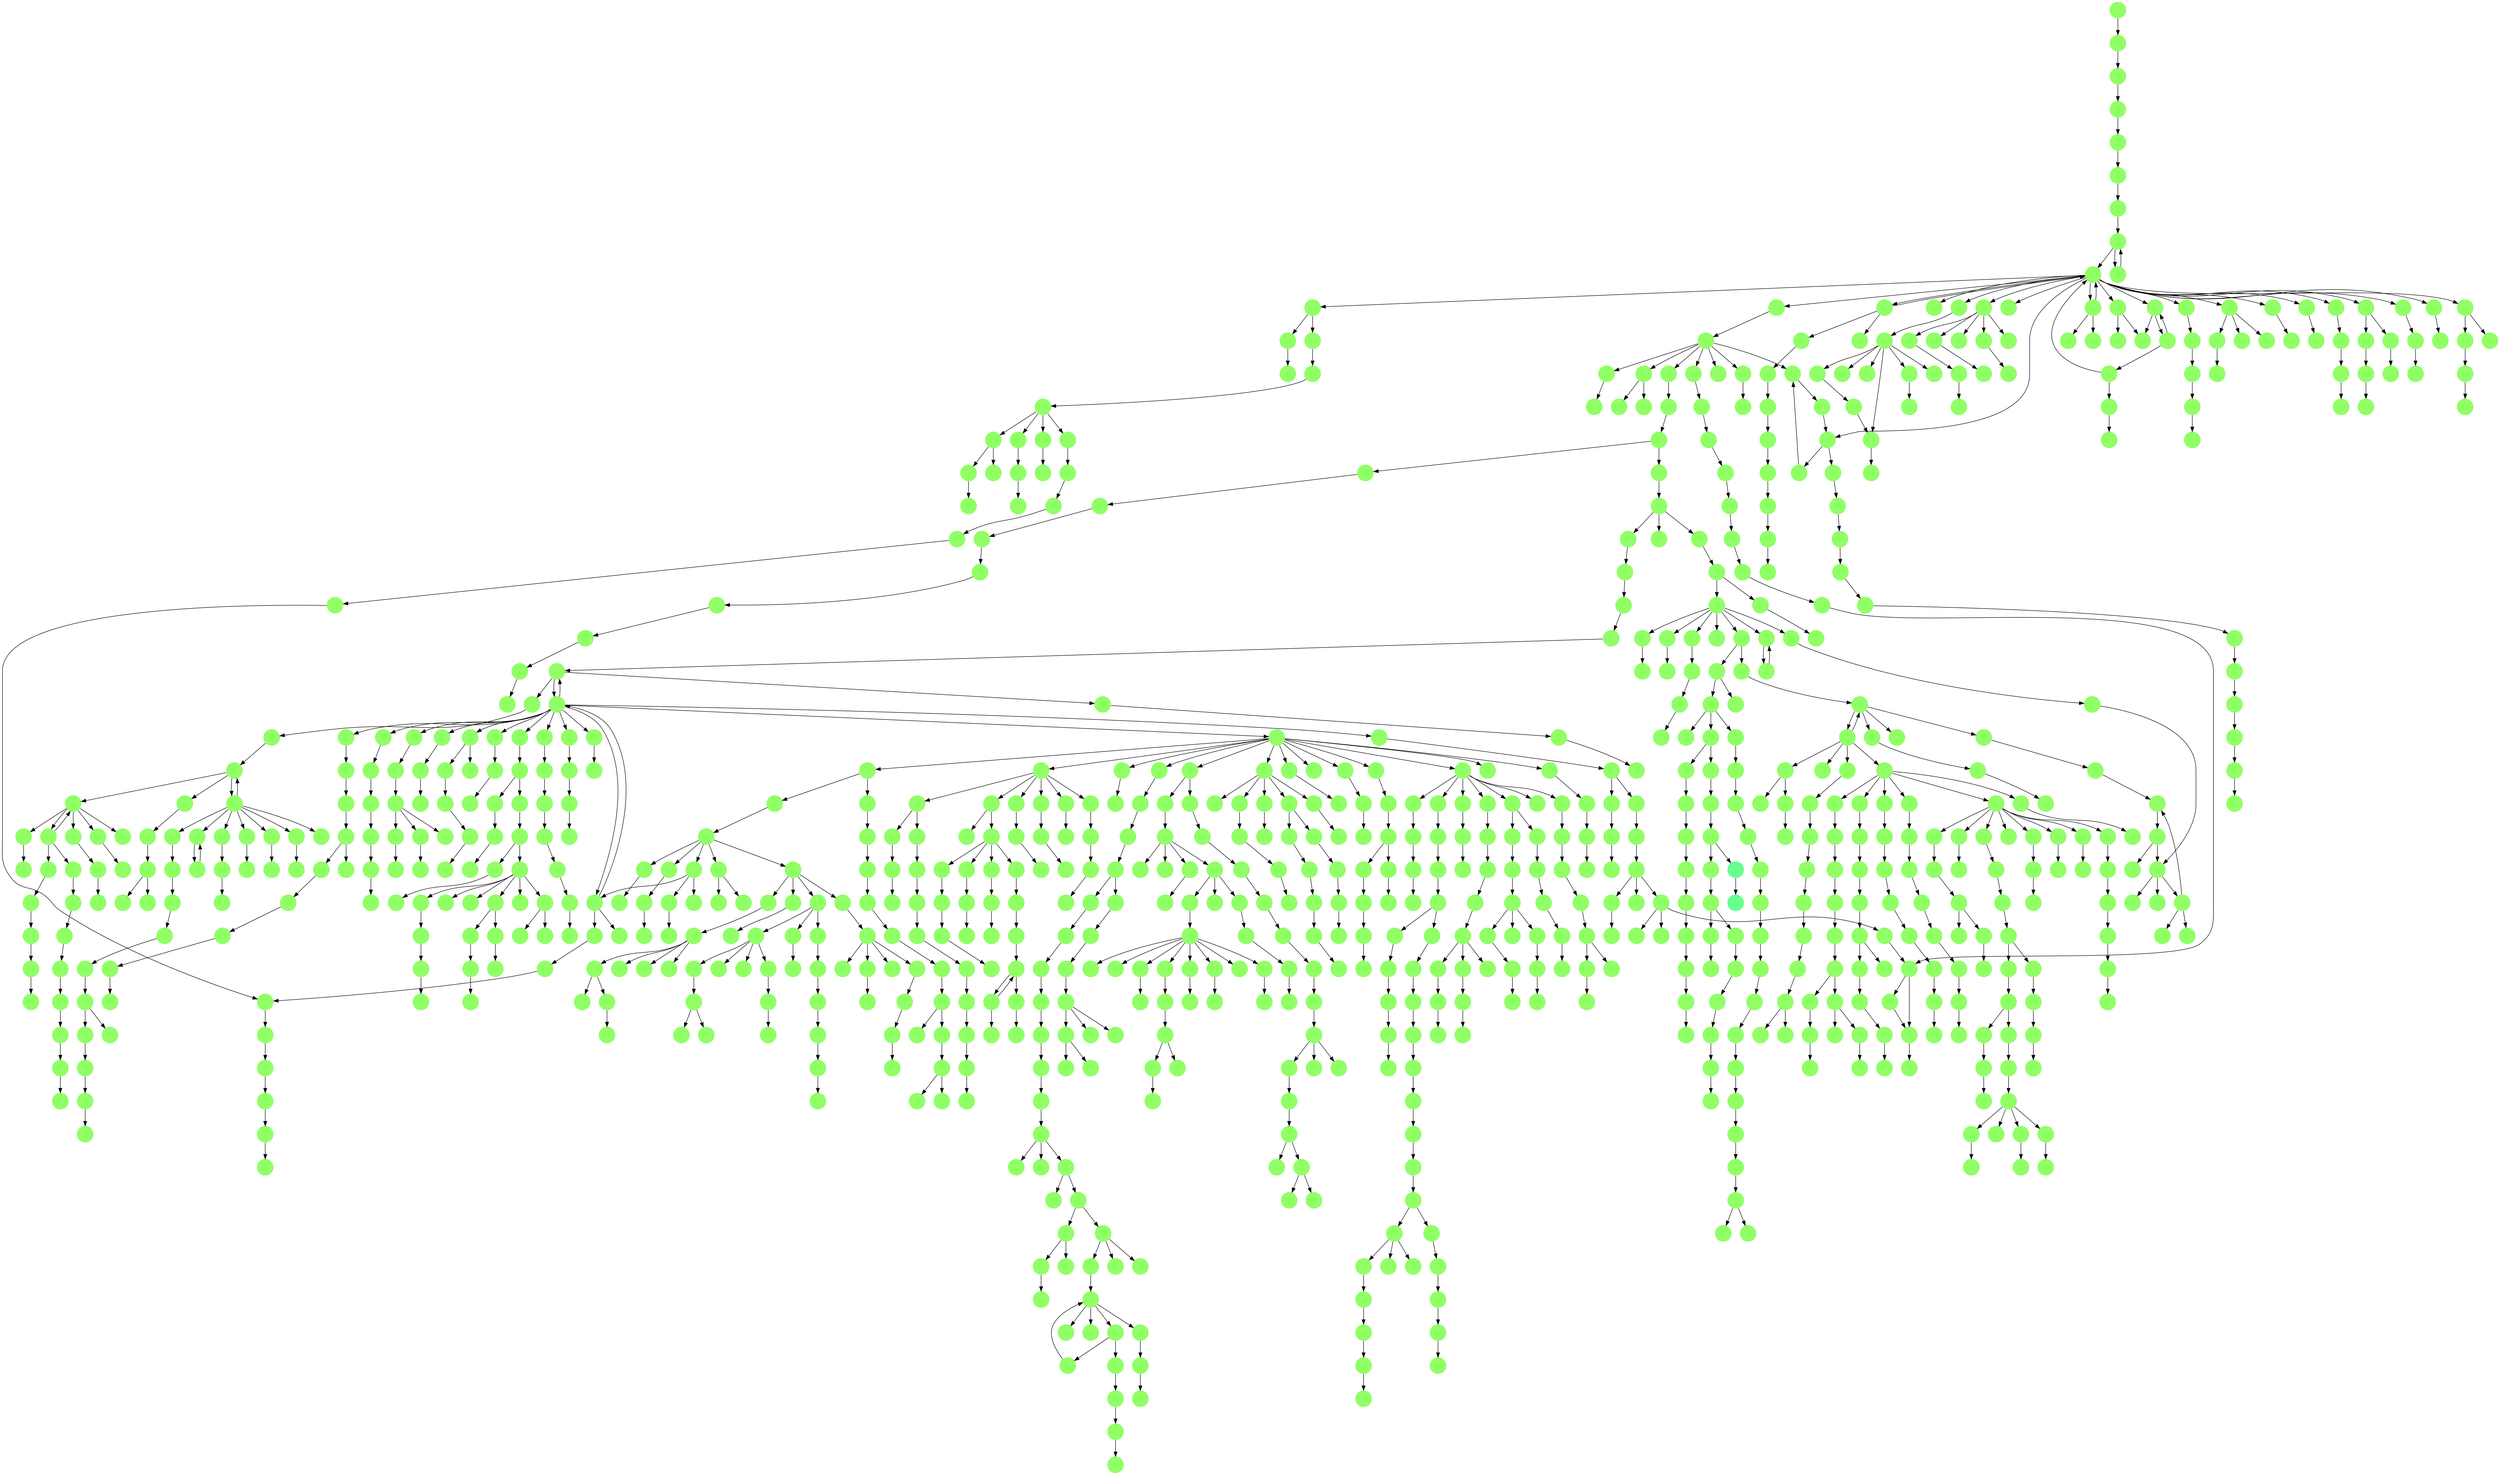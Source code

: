 digraph{
0 [tooltip = "M", penwidth = 0, style = filled, fillcolor = "#90ff66", shape = circle, label = ""]
1 [tooltip = "M", penwidth = 0, style = filled, fillcolor = "#90ff66", shape = circle, label = ""]
2 [tooltip = "M", penwidth = 0, style = filled, fillcolor = "#90ff66", shape = circle, label = ""]
3 [tooltip = "M", penwidth = 0, style = filled, fillcolor = "#90ff66", shape = circle, label = ""]
4 [tooltip = "M", penwidth = 0, style = filled, fillcolor = "#90ff66", shape = circle, label = ""]
5 [tooltip = "M", penwidth = 0, style = filled, fillcolor = "#90ff66", shape = circle, label = ""]
6 [tooltip = "M", penwidth = 0, style = filled, fillcolor = "#90ff66", shape = circle, label = ""]
7 [tooltip = "M", penwidth = 0, style = filled, fillcolor = "#90ff66", shape = circle, label = ""]
8 [tooltip = "M", penwidth = 0, style = filled, fillcolor = "#90ff66", shape = circle, label = ""]
9 [tooltip = "M", penwidth = 0, style = filled, fillcolor = "#90ff66", shape = circle, label = ""]
10 [tooltip = "M", penwidth = 0, style = filled, fillcolor = "#90ff66", shape = circle, label = ""]
11 [tooltip = "M", penwidth = 0, style = filled, fillcolor = "#90ff66", shape = circle, label = ""]
12 [tooltip = "M", penwidth = 0, style = filled, fillcolor = "#90ff66", shape = circle, label = ""]
13 [tooltip = "M", penwidth = 0, style = filled, fillcolor = "#90ff66", shape = circle, label = ""]
14 [tooltip = "M", penwidth = 0, style = filled, fillcolor = "#90ff66", shape = circle, label = ""]
15 [tooltip = "M", penwidth = 0, style = filled, fillcolor = "#90ff66", shape = circle, label = ""]
16 [tooltip = "M", penwidth = 0, style = filled, fillcolor = "#90ff66", shape = circle, label = ""]
17 [tooltip = "M", penwidth = 0, style = filled, fillcolor = "#90ff66", shape = circle, label = ""]
18 [tooltip = "M", penwidth = 0, style = filled, fillcolor = "#90ff66", shape = circle, label = ""]
19 [tooltip = "M", penwidth = 0, style = filled, fillcolor = "#90ff66", shape = circle, label = ""]
20 [tooltip = "M", penwidth = 0, style = filled, fillcolor = "#90ff66", shape = circle, label = ""]
21 [tooltip = "M", penwidth = 0, style = filled, fillcolor = "#90ff66", shape = circle, label = ""]
22 [tooltip = "M", penwidth = 0, style = filled, fillcolor = "#90ff66", shape = circle, label = ""]
23 [tooltip = "M", penwidth = 0, style = filled, fillcolor = "#90ff66", shape = circle, label = ""]
24 [tooltip = "M", penwidth = 0, style = filled, fillcolor = "#90ff66", shape = circle, label = ""]
25 [tooltip = "M", penwidth = 0, style = filled, fillcolor = "#90ff66", shape = circle, label = ""]
26 [tooltip = "M", penwidth = 0, style = filled, fillcolor = "#90ff66", shape = circle, label = ""]
27 [tooltip = "M", penwidth = 0, style = filled, fillcolor = "#90ff66", shape = circle, label = ""]
28 [tooltip = "M", penwidth = 0, style = filled, fillcolor = "#90ff66", shape = circle, label = ""]
29 [tooltip = "M", penwidth = 0, style = filled, fillcolor = "#90ff66", shape = circle, label = ""]
30 [tooltip = "M", penwidth = 0, style = filled, fillcolor = "#90ff66", shape = circle, label = ""]
31 [tooltip = "M", penwidth = 0, style = filled, fillcolor = "#90ff66", shape = circle, label = ""]
32 [tooltip = "M", penwidth = 0, style = filled, fillcolor = "#90ff66", shape = circle, label = ""]
33 [tooltip = "M", penwidth = 0, style = filled, fillcolor = "#90ff66", shape = circle, label = ""]
34 [tooltip = "M", penwidth = 0, style = filled, fillcolor = "#90ff66", shape = circle, label = ""]
35 [tooltip = "M", penwidth = 0, style = filled, fillcolor = "#90ff66", shape = circle, label = ""]
36 [tooltip = "M", penwidth = 0, style = filled, fillcolor = "#90ff66", shape = circle, label = ""]
37 [tooltip = "M", penwidth = 0, style = filled, fillcolor = "#90ff66", shape = circle, label = ""]
38 [tooltip = "M", penwidth = 0, style = filled, fillcolor = "#90ff66", shape = circle, label = ""]
39 [tooltip = "M", penwidth = 0, style = filled, fillcolor = "#90ff66", shape = circle, label = ""]
40 [tooltip = "M", penwidth = 0, style = filled, fillcolor = "#90ff66", shape = circle, label = ""]
41 [tooltip = "M", penwidth = 0, style = filled, fillcolor = "#90ff66", shape = circle, label = ""]
42 [tooltip = "M", penwidth = 0, style = filled, fillcolor = "#90ff66", shape = circle, label = ""]
43 [tooltip = "M", penwidth = 0, style = filled, fillcolor = "#90ff66", shape = circle, label = ""]
44 [tooltip = "M", penwidth = 0, style = filled, fillcolor = "#90ff66", shape = circle, label = ""]
45 [tooltip = "M", penwidth = 0, style = filled, fillcolor = "#90ff66", shape = circle, label = ""]
46 [tooltip = "M", penwidth = 0, style = filled, fillcolor = "#90ff66", shape = circle, label = ""]
47 [tooltip = "M", penwidth = 0, style = filled, fillcolor = "#90ff66", shape = circle, label = ""]
48 [tooltip = "M", penwidth = 0, style = filled, fillcolor = "#90ff66", shape = circle, label = ""]
49 [tooltip = "M", penwidth = 0, style = filled, fillcolor = "#90ff66", shape = circle, label = ""]
50 [tooltip = "M", penwidth = 0, style = filled, fillcolor = "#90ff66", shape = circle, label = ""]
51 [tooltip = "M", penwidth = 0, style = filled, fillcolor = "#90ff66", shape = circle, label = ""]
52 [tooltip = "M", penwidth = 0, style = filled, fillcolor = "#90ff66", shape = circle, label = ""]
53 [tooltip = "M", penwidth = 0, style = filled, fillcolor = "#90ff66", shape = circle, label = ""]
54 [tooltip = "M", penwidth = 0, style = filled, fillcolor = "#90ff66", shape = circle, label = ""]
55 [tooltip = "M", penwidth = 0, style = filled, fillcolor = "#90ff66", shape = circle, label = ""]
56 [tooltip = "M", penwidth = 0, style = filled, fillcolor = "#90ff66", shape = circle, label = ""]
57 [tooltip = "M", penwidth = 0, style = filled, fillcolor = "#90ff66", shape = circle, label = ""]
58 [tooltip = "M", penwidth = 0, style = filled, fillcolor = "#90ff66", shape = circle, label = ""]
59 [tooltip = "M", penwidth = 0, style = filled, fillcolor = "#90ff66", shape = circle, label = ""]
60 [tooltip = "M", penwidth = 0, style = filled, fillcolor = "#90ff66", shape = circle, label = ""]
61 [tooltip = "M", penwidth = 0, style = filled, fillcolor = "#90ff66", shape = circle, label = ""]
62 [tooltip = "M", penwidth = 0, style = filled, fillcolor = "#90ff66", shape = circle, label = ""]
63 [tooltip = "M", penwidth = 0, style = filled, fillcolor = "#90ff66", shape = circle, label = ""]
64 [tooltip = "M", penwidth = 0, style = filled, fillcolor = "#90ff66", shape = circle, label = ""]
65 [tooltip = "M", penwidth = 0, style = filled, fillcolor = "#90ff66", shape = circle, label = ""]
66 [tooltip = "M", penwidth = 0, style = filled, fillcolor = "#90ff66", shape = circle, label = ""]
67 [tooltip = "M", penwidth = 0, style = filled, fillcolor = "#90ff66", shape = circle, label = ""]
68 [tooltip = "M", penwidth = 0, style = filled, fillcolor = "#90ff66", shape = circle, label = ""]
69 [tooltip = "M", penwidth = 0, style = filled, fillcolor = "#90ff66", shape = circle, label = ""]
70 [tooltip = "M", penwidth = 0, style = filled, fillcolor = "#90ff66", shape = circle, label = ""]
71 [tooltip = "M", penwidth = 0, style = filled, fillcolor = "#90ff66", shape = circle, label = ""]
72 [tooltip = "M", penwidth = 0, style = filled, fillcolor = "#90ff66", shape = circle, label = ""]
73 [tooltip = "M", penwidth = 0, style = filled, fillcolor = "#90ff66", shape = circle, label = ""]
74 [tooltip = "M", penwidth = 0, style = filled, fillcolor = "#90ff66", shape = circle, label = ""]
75 [tooltip = "M", penwidth = 0, style = filled, fillcolor = "#90ff66", shape = circle, label = ""]
76 [tooltip = "M", penwidth = 0, style = filled, fillcolor = "#90ff66", shape = circle, label = ""]
77 [tooltip = "M", penwidth = 0, style = filled, fillcolor = "#90ff66", shape = circle, label = ""]
78 [tooltip = "M", penwidth = 0, style = filled, fillcolor = "#90ff66", shape = circle, label = ""]
79 [tooltip = "M", penwidth = 0, style = filled, fillcolor = "#90ff66", shape = circle, label = ""]
80 [tooltip = "M", penwidth = 0, style = filled, fillcolor = "#90ff66", shape = circle, label = ""]
81 [tooltip = "M", penwidth = 0, style = filled, fillcolor = "#90ff66", shape = circle, label = ""]
82 [tooltip = "M", penwidth = 0, style = filled, fillcolor = "#90ff66", shape = circle, label = ""]
83 [tooltip = "M", penwidth = 0, style = filled, fillcolor = "#90ff66", shape = circle, label = ""]
84 [tooltip = "M", penwidth = 0, style = filled, fillcolor = "#90ff66", shape = circle, label = ""]
85 [tooltip = "M", penwidth = 0, style = filled, fillcolor = "#90ff66", shape = circle, label = ""]
86 [tooltip = "M", penwidth = 0, style = filled, fillcolor = "#90ff66", shape = circle, label = ""]
87 [tooltip = "M", penwidth = 0, style = filled, fillcolor = "#90ff66", shape = circle, label = ""]
88 [tooltip = "M", penwidth = 0, style = filled, fillcolor = "#90ff66", shape = circle, label = ""]
89 [tooltip = "M", penwidth = 0, style = filled, fillcolor = "#90ff66", shape = circle, label = ""]
90 [tooltip = "M", penwidth = 0, style = filled, fillcolor = "#90ff66", shape = circle, label = ""]
91 [tooltip = "M", penwidth = 0, style = filled, fillcolor = "#90ff66", shape = circle, label = ""]
92 [tooltip = "M", penwidth = 0, style = filled, fillcolor = "#90ff66", shape = circle, label = ""]
93 [tooltip = "M", penwidth = 0, style = filled, fillcolor = "#90ff66", shape = circle, label = ""]
94 [tooltip = "M", penwidth = 0, style = filled, fillcolor = "#90ff66", shape = circle, label = ""]
95 [tooltip = "M", penwidth = 0, style = filled, fillcolor = "#90ff66", shape = circle, label = ""]
96 [tooltip = "M", penwidth = 0, style = filled, fillcolor = "#90ff66", shape = circle, label = ""]
97 [tooltip = "M", penwidth = 0, style = filled, fillcolor = "#90ff66", shape = circle, label = ""]
98 [tooltip = "M", penwidth = 0, style = filled, fillcolor = "#90ff66", shape = circle, label = ""]
99 [tooltip = "M", penwidth = 0, style = filled, fillcolor = "#90ff66", shape = circle, label = ""]
100 [tooltip = "M", penwidth = 0, style = filled, fillcolor = "#90ff66", shape = circle, label = ""]
101 [tooltip = "M", penwidth = 0, style = filled, fillcolor = "#90ff66", shape = circle, label = ""]
102 [tooltip = "M", penwidth = 0, style = filled, fillcolor = "#90ff66", shape = circle, label = ""]
103 [tooltip = "M", penwidth = 0, style = filled, fillcolor = "#90ff66", shape = circle, label = ""]
104 [tooltip = "M", penwidth = 0, style = filled, fillcolor = "#90ff66", shape = circle, label = ""]
105 [tooltip = "M", penwidth = 0, style = filled, fillcolor = "#90ff66", shape = circle, label = ""]
106 [tooltip = "M", penwidth = 0, style = filled, fillcolor = "#90ff66", shape = circle, label = ""]
107 [tooltip = "M", penwidth = 0, style = filled, fillcolor = "#90ff66", shape = circle, label = ""]
108 [tooltip = "M", penwidth = 0, style = filled, fillcolor = "#90ff66", shape = circle, label = ""]
109 [tooltip = "M", penwidth = 0, style = filled, fillcolor = "#90ff66", shape = circle, label = ""]
110 [tooltip = "M", penwidth = 0, style = filled, fillcolor = "#90ff66", shape = circle, label = ""]
111 [tooltip = "M", penwidth = 0, style = filled, fillcolor = "#90ff66", shape = circle, label = ""]
112 [tooltip = "M", penwidth = 0, style = filled, fillcolor = "#90ff66", shape = circle, label = ""]
113 [tooltip = "M", penwidth = 0, style = filled, fillcolor = "#90ff66", shape = circle, label = ""]
114 [tooltip = "M", penwidth = 0, style = filled, fillcolor = "#90ff66", shape = circle, label = ""]
115 [tooltip = "M", penwidth = 0, style = filled, fillcolor = "#90ff66", shape = circle, label = ""]
116 [tooltip = "M", penwidth = 0, style = filled, fillcolor = "#90ff66", shape = circle, label = ""]
117 [tooltip = "M", penwidth = 0, style = filled, fillcolor = "#90ff66", shape = circle, label = ""]
118 [tooltip = "M", penwidth = 0, style = filled, fillcolor = "#90ff66", shape = circle, label = ""]
119 [tooltip = "M", penwidth = 0, style = filled, fillcolor = "#90ff66", shape = circle, label = ""]
120 [tooltip = "M", penwidth = 0, style = filled, fillcolor = "#90ff66", shape = circle, label = ""]
121 [tooltip = "M", penwidth = 0, style = filled, fillcolor = "#90ff66", shape = circle, label = ""]
122 [tooltip = "M", penwidth = 0, style = filled, fillcolor = "#90ff66", shape = circle, label = ""]
123 [tooltip = "M", penwidth = 0, style = filled, fillcolor = "#90ff66", shape = circle, label = ""]
124 [tooltip = "M", penwidth = 0, style = filled, fillcolor = "#90ff66", shape = circle, label = ""]
125 [tooltip = "M", penwidth = 0, style = filled, fillcolor = "#90ff66", shape = circle, label = ""]
126 [tooltip = "M", penwidth = 0, style = filled, fillcolor = "#90ff66", shape = circle, label = ""]
127 [tooltip = "M", penwidth = 0, style = filled, fillcolor = "#90ff66", shape = circle, label = ""]
128 [tooltip = "M", penwidth = 0, style = filled, fillcolor = "#90ff66", shape = circle, label = ""]
129 [tooltip = "M", penwidth = 0, style = filled, fillcolor = "#90ff66", shape = circle, label = ""]
130 [tooltip = "M", penwidth = 0, style = filled, fillcolor = "#90ff66", shape = circle, label = ""]
131 [tooltip = "M", penwidth = 0, style = filled, fillcolor = "#90ff66", shape = circle, label = ""]
132 [tooltip = "M", penwidth = 0, style = filled, fillcolor = "#90ff66", shape = circle, label = ""]
133 [tooltip = "M", penwidth = 0, style = filled, fillcolor = "#90ff66", shape = circle, label = ""]
134 [tooltip = "M", penwidth = 0, style = filled, fillcolor = "#90ff66", shape = circle, label = ""]
135 [tooltip = "M", penwidth = 0, style = filled, fillcolor = "#90ff66", shape = circle, label = ""]
136 [tooltip = "M", penwidth = 0, style = filled, fillcolor = "#90ff66", shape = circle, label = ""]
137 [tooltip = "M", penwidth = 0, style = filled, fillcolor = "#90ff66", shape = circle, label = ""]
138 [tooltip = "M", penwidth = 0, style = filled, fillcolor = "#90ff66", shape = circle, label = ""]
139 [tooltip = "M", penwidth = 0, style = filled, fillcolor = "#90ff66", shape = circle, label = ""]
140 [tooltip = "M", penwidth = 0, style = filled, fillcolor = "#90ff66", shape = circle, label = ""]
141 [tooltip = "M", penwidth = 0, style = filled, fillcolor = "#90ff66", shape = circle, label = ""]
142 [tooltip = "M", penwidth = 0, style = filled, fillcolor = "#90ff66", shape = circle, label = ""]
143 [tooltip = "M", penwidth = 0, style = filled, fillcolor = "#90ff66", shape = circle, label = ""]
144 [tooltip = "M", penwidth = 0, style = filled, fillcolor = "#90ff66", shape = circle, label = ""]
145 [tooltip = "M", penwidth = 0, style = filled, fillcolor = "#90ff66", shape = circle, label = ""]
146 [tooltip = "M", penwidth = 0, style = filled, fillcolor = "#90ff66", shape = circle, label = ""]
147 [tooltip = "M", penwidth = 0, style = filled, fillcolor = "#90ff66", shape = circle, label = ""]
148 [tooltip = "M", penwidth = 0, style = filled, fillcolor = "#90ff66", shape = circle, label = ""]
149 [tooltip = "M", penwidth = 0, style = filled, fillcolor = "#90ff66", shape = circle, label = ""]
150 [tooltip = "M", penwidth = 0, style = filled, fillcolor = "#90ff66", shape = circle, label = ""]
151 [tooltip = "M", penwidth = 0, style = filled, fillcolor = "#90ff66", shape = circle, label = ""]
152 [tooltip = "M", penwidth = 0, style = filled, fillcolor = "#90ff66", shape = circle, label = ""]
153 [tooltip = "M", penwidth = 0, style = filled, fillcolor = "#90ff66", shape = circle, label = ""]
154 [tooltip = "M", penwidth = 0, style = filled, fillcolor = "#90ff66", shape = circle, label = ""]
155 [tooltip = "M", penwidth = 0, style = filled, fillcolor = "#90ff66", shape = circle, label = ""]
156 [tooltip = "M", penwidth = 0, style = filled, fillcolor = "#90ff66", shape = circle, label = ""]
157 [tooltip = "M", penwidth = 0, style = filled, fillcolor = "#90ff66", shape = circle, label = ""]
158 [tooltip = "M", penwidth = 0, style = filled, fillcolor = "#90ff66", shape = circle, label = ""]
159 [tooltip = "M", penwidth = 0, style = filled, fillcolor = "#90ff66", shape = circle, label = ""]
160 [tooltip = "M", penwidth = 0, style = filled, fillcolor = "#90ff66", shape = circle, label = ""]
161 [tooltip = "M", penwidth = 0, style = filled, fillcolor = "#90ff66", shape = circle, label = ""]
162 [tooltip = "M", penwidth = 0, style = filled, fillcolor = "#90ff66", shape = circle, label = ""]
163 [tooltip = "M", penwidth = 0, style = filled, fillcolor = "#90ff66", shape = circle, label = ""]
164 [tooltip = "M", penwidth = 0, style = filled, fillcolor = "#90ff66", shape = circle, label = ""]
165 [tooltip = "M", penwidth = 0, style = filled, fillcolor = "#90ff66", shape = circle, label = ""]
166 [tooltip = "M", penwidth = 0, style = filled, fillcolor = "#90ff66", shape = circle, label = ""]
167 [tooltip = "M", penwidth = 0, style = filled, fillcolor = "#90ff66", shape = circle, label = ""]
168 [tooltip = "M", penwidth = 0, style = filled, fillcolor = "#90ff66", shape = circle, label = ""]
169 [tooltip = "M", penwidth = 0, style = filled, fillcolor = "#90ff66", shape = circle, label = ""]
170 [tooltip = "M", penwidth = 0, style = filled, fillcolor = "#90ff66", shape = circle, label = ""]
171 [tooltip = "M", penwidth = 0, style = filled, fillcolor = "#90ff66", shape = circle, label = ""]
172 [tooltip = "M", penwidth = 0, style = filled, fillcolor = "#90ff66", shape = circle, label = ""]
173 [tooltip = "M", penwidth = 0, style = filled, fillcolor = "#90ff66", shape = circle, label = ""]
174 [tooltip = "M", penwidth = 0, style = filled, fillcolor = "#90ff66", shape = circle, label = ""]
175 [tooltip = "M", penwidth = 0, style = filled, fillcolor = "#90ff66", shape = circle, label = ""]
176 [tooltip = "M", penwidth = 0, style = filled, fillcolor = "#90ff66", shape = circle, label = ""]
177 [tooltip = "M", penwidth = 0, style = filled, fillcolor = "#90ff66", shape = circle, label = ""]
178 [tooltip = "M", penwidth = 0, style = filled, fillcolor = "#90ff66", shape = circle, label = ""]
179 [tooltip = "M", penwidth = 0, style = filled, fillcolor = "#90ff66", shape = circle, label = ""]
180 [tooltip = "M", penwidth = 0, style = filled, fillcolor = "#90ff66", shape = circle, label = ""]
181 [tooltip = "M", penwidth = 0, style = filled, fillcolor = "#90ff66", shape = circle, label = ""]
182 [tooltip = "M", penwidth = 0, style = filled, fillcolor = "#90ff66", shape = circle, label = ""]
183 [tooltip = "M", penwidth = 0, style = filled, fillcolor = "#90ff66", shape = circle, label = ""]
184 [tooltip = "M", penwidth = 0, style = filled, fillcolor = "#90ff66", shape = circle, label = ""]
185 [tooltip = "M", penwidth = 0, style = filled, fillcolor = "#90ff66", shape = circle, label = ""]
186 [tooltip = "M", penwidth = 0, style = filled, fillcolor = "#90ff66", shape = circle, label = ""]
187 [tooltip = "M", penwidth = 0, style = filled, fillcolor = "#90ff66", shape = circle, label = ""]
188 [tooltip = "M", penwidth = 0, style = filled, fillcolor = "#90ff66", shape = circle, label = ""]
189 [tooltip = "M", penwidth = 0, style = filled, fillcolor = "#90ff66", shape = circle, label = ""]
190 [tooltip = "M", penwidth = 0, style = filled, fillcolor = "#90ff66", shape = circle, label = ""]
191 [tooltip = "M", penwidth = 0, style = filled, fillcolor = "#90ff66", shape = circle, label = ""]
192 [tooltip = "M", penwidth = 0, style = filled, fillcolor = "#90ff66", shape = circle, label = ""]
193 [tooltip = "M", penwidth = 0, style = filled, fillcolor = "#90ff66", shape = circle, label = ""]
194 [tooltip = "M", penwidth = 0, style = filled, fillcolor = "#90ff66", shape = circle, label = ""]
195 [tooltip = "M", penwidth = 0, style = filled, fillcolor = "#90ff66", shape = circle, label = ""]
196 [tooltip = "M", penwidth = 0, style = filled, fillcolor = "#90ff66", shape = circle, label = ""]
197 [tooltip = "M", penwidth = 0, style = filled, fillcolor = "#90ff66", shape = circle, label = ""]
198 [tooltip = "M", penwidth = 0, style = filled, fillcolor = "#90ff66", shape = circle, label = ""]
199 [tooltip = "M", penwidth = 0, style = filled, fillcolor = "#90ff66", shape = circle, label = ""]
200 [tooltip = "M", penwidth = 0, style = filled, fillcolor = "#90ff66", shape = circle, label = ""]
201 [tooltip = "M", penwidth = 0, style = filled, fillcolor = "#90ff66", shape = circle, label = ""]
202 [tooltip = "M", penwidth = 0, style = filled, fillcolor = "#90ff66", shape = circle, label = ""]
203 [tooltip = "M", penwidth = 0, style = filled, fillcolor = "#90ff66", shape = circle, label = ""]
204 [tooltip = "M", penwidth = 0, style = filled, fillcolor = "#90ff66", shape = circle, label = ""]
205 [tooltip = "M", penwidth = 0, style = filled, fillcolor = "#90ff66", shape = circle, label = ""]
206 [tooltip = "M", penwidth = 0, style = filled, fillcolor = "#90ff66", shape = circle, label = ""]
207 [tooltip = "M", penwidth = 0, style = filled, fillcolor = "#90ff66", shape = circle, label = ""]
208 [tooltip = "M", penwidth = 0, style = filled, fillcolor = "#90ff66", shape = circle, label = ""]
209 [tooltip = "M", penwidth = 0, style = filled, fillcolor = "#90ff66", shape = circle, label = ""]
210 [tooltip = "M", penwidth = 0, style = filled, fillcolor = "#90ff66", shape = circle, label = ""]
211 [tooltip = "M", penwidth = 0, style = filled, fillcolor = "#90ff66", shape = circle, label = ""]
212 [tooltip = "M", penwidth = 0, style = filled, fillcolor = "#90ff66", shape = circle, label = ""]
213 [tooltip = "M", penwidth = 0, style = filled, fillcolor = "#90ff66", shape = circle, label = ""]
214 [tooltip = "M", penwidth = 0, style = filled, fillcolor = "#90ff66", shape = circle, label = ""]
215 [tooltip = "M", penwidth = 0, style = filled, fillcolor = "#90ff66", shape = circle, label = ""]
216 [tooltip = "M", penwidth = 0, style = filled, fillcolor = "#90ff66", shape = circle, label = ""]
217 [tooltip = "M", penwidth = 0, style = filled, fillcolor = "#90ff66", shape = circle, label = ""]
218 [tooltip = "M", penwidth = 0, style = filled, fillcolor = "#90ff66", shape = circle, label = ""]
219 [tooltip = "M", penwidth = 0, style = filled, fillcolor = "#90ff66", shape = circle, label = ""]
220 [tooltip = "M", penwidth = 0, style = filled, fillcolor = "#90ff66", shape = circle, label = ""]
221 [tooltip = "M", penwidth = 0, style = filled, fillcolor = "#90ff66", shape = circle, label = ""]
222 [tooltip = "M", penwidth = 0, style = filled, fillcolor = "#90ff66", shape = circle, label = ""]
223 [tooltip = "M", penwidth = 0, style = filled, fillcolor = "#90ff66", shape = circle, label = ""]
224 [tooltip = "M", penwidth = 0, style = filled, fillcolor = "#90ff66", shape = circle, label = ""]
225 [tooltip = "M", penwidth = 0, style = filled, fillcolor = "#90ff66", shape = circle, label = ""]
226 [tooltip = "M", penwidth = 0, style = filled, fillcolor = "#90ff66", shape = circle, label = ""]
227 [tooltip = "M", penwidth = 0, style = filled, fillcolor = "#90ff66", shape = circle, label = ""]
228 [tooltip = "M", penwidth = 0, style = filled, fillcolor = "#90ff66", shape = circle, label = ""]
229 [tooltip = "M", penwidth = 0, style = filled, fillcolor = "#90ff66", shape = circle, label = ""]
230 [tooltip = "M", penwidth = 0, style = filled, fillcolor = "#90ff66", shape = circle, label = ""]
231 [tooltip = "M", penwidth = 0, style = filled, fillcolor = "#90ff66", shape = circle, label = ""]
232 [tooltip = "M", penwidth = 0, style = filled, fillcolor = "#90ff66", shape = circle, label = ""]
233 [tooltip = "M", penwidth = 0, style = filled, fillcolor = "#90ff66", shape = circle, label = ""]
234 [tooltip = "M", penwidth = 0, style = filled, fillcolor = "#90ff66", shape = circle, label = ""]
235 [tooltip = "M", penwidth = 0, style = filled, fillcolor = "#90ff66", shape = circle, label = ""]
236 [tooltip = "M", penwidth = 0, style = filled, fillcolor = "#90ff66", shape = circle, label = ""]
237 [tooltip = "M", penwidth = 0, style = filled, fillcolor = "#90ff66", shape = circle, label = ""]
238 [tooltip = "M", penwidth = 0, style = filled, fillcolor = "#90ff66", shape = circle, label = ""]
239 [tooltip = "M", penwidth = 0, style = filled, fillcolor = "#90ff66", shape = circle, label = ""]
240 [tooltip = "M", penwidth = 0, style = filled, fillcolor = "#90ff66", shape = circle, label = ""]
241 [tooltip = "M", penwidth = 0, style = filled, fillcolor = "#90ff66", shape = circle, label = ""]
242 [tooltip = "M", penwidth = 0, style = filled, fillcolor = "#90ff66", shape = circle, label = ""]
243 [tooltip = "M", penwidth = 0, style = filled, fillcolor = "#90ff66", shape = circle, label = ""]
244 [tooltip = "M", penwidth = 0, style = filled, fillcolor = "#90ff66", shape = circle, label = ""]
245 [tooltip = "M", penwidth = 0, style = filled, fillcolor = "#90ff66", shape = circle, label = ""]
246 [tooltip = "M", penwidth = 0, style = filled, fillcolor = "#90ff66", shape = circle, label = ""]
247 [tooltip = "M", penwidth = 0, style = filled, fillcolor = "#90ff66", shape = circle, label = ""]
248 [tooltip = "M", penwidth = 0, style = filled, fillcolor = "#90ff66", shape = circle, label = ""]
249 [tooltip = "M", penwidth = 0, style = filled, fillcolor = "#90ff66", shape = circle, label = ""]
250 [tooltip = "M", penwidth = 0, style = filled, fillcolor = "#90ff66", shape = circle, label = ""]
251 [tooltip = "M", penwidth = 0, style = filled, fillcolor = "#90ff66", shape = circle, label = ""]
252 [tooltip = "M", penwidth = 0, style = filled, fillcolor = "#90ff66", shape = circle, label = ""]
253 [tooltip = "M", penwidth = 0, style = filled, fillcolor = "#90ff66", shape = circle, label = ""]
254 [tooltip = "M", penwidth = 0, style = filled, fillcolor = "#90ff66", shape = circle, label = ""]
255 [tooltip = "M", penwidth = 0, style = filled, fillcolor = "#90ff66", shape = circle, label = ""]
256 [tooltip = "M", penwidth = 0, style = filled, fillcolor = "#90ff66", shape = circle, label = ""]
257 [tooltip = "M", penwidth = 0, style = filled, fillcolor = "#90ff66", shape = circle, label = ""]
258 [tooltip = "M", penwidth = 0, style = filled, fillcolor = "#90ff66", shape = circle, label = ""]
259 [tooltip = "M", penwidth = 0, style = filled, fillcolor = "#90ff66", shape = circle, label = ""]
260 [tooltip = "M", penwidth = 0, style = filled, fillcolor = "#90ff66", shape = circle, label = ""]
261 [tooltip = "M", penwidth = 0, style = filled, fillcolor = "#90ff66", shape = circle, label = ""]
262 [tooltip = "M", penwidth = 0, style = filled, fillcolor = "#90ff66", shape = circle, label = ""]
263 [tooltip = "M", penwidth = 0, style = filled, fillcolor = "#90ff66", shape = circle, label = ""]
264 [tooltip = "M", penwidth = 0, style = filled, fillcolor = "#90ff66", shape = circle, label = ""]
265 [tooltip = "M", penwidth = 0, style = filled, fillcolor = "#90ff66", shape = circle, label = ""]
266 [tooltip = "M", penwidth = 0, style = filled, fillcolor = "#90ff66", shape = circle, label = ""]
267 [tooltip = "M", penwidth = 0, style = filled, fillcolor = "#90ff66", shape = circle, label = ""]
268 [tooltip = "M", penwidth = 0, style = filled, fillcolor = "#90ff66", shape = circle, label = ""]
269 [tooltip = "M", penwidth = 0, style = filled, fillcolor = "#90ff66", shape = circle, label = ""]
270 [tooltip = "M", penwidth = 0, style = filled, fillcolor = "#90ff66", shape = circle, label = ""]
271 [tooltip = "M", penwidth = 0, style = filled, fillcolor = "#90ff66", shape = circle, label = ""]
272 [tooltip = "M", penwidth = 0, style = filled, fillcolor = "#90ff66", shape = circle, label = ""]
273 [tooltip = "M", penwidth = 0, style = filled, fillcolor = "#90ff66", shape = circle, label = ""]
274 [tooltip = "M", penwidth = 0, style = filled, fillcolor = "#90ff66", shape = circle, label = ""]
275 [tooltip = "M", penwidth = 0, style = filled, fillcolor = "#90ff66", shape = circle, label = ""]
276 [tooltip = "M", penwidth = 0, style = filled, fillcolor = "#90ff66", shape = circle, label = ""]
277 [tooltip = "M", penwidth = 0, style = filled, fillcolor = "#90ff66", shape = circle, label = ""]
278 [tooltip = "M", penwidth = 0, style = filled, fillcolor = "#90ff66", shape = circle, label = ""]
279 [tooltip = "M", penwidth = 0, style = filled, fillcolor = "#90ff66", shape = circle, label = ""]
280 [tooltip = "M", penwidth = 0, style = filled, fillcolor = "#90ff66", shape = circle, label = ""]
281 [tooltip = "M", penwidth = 0, style = filled, fillcolor = "#90ff66", shape = circle, label = ""]
282 [tooltip = "M", penwidth = 0, style = filled, fillcolor = "#90ff66", shape = circle, label = ""]
283 [tooltip = "M", penwidth = 0, style = filled, fillcolor = "#90ff66", shape = circle, label = ""]
284 [tooltip = "M", penwidth = 0, style = filled, fillcolor = "#90ff66", shape = circle, label = ""]
285 [tooltip = "M", penwidth = 0, style = filled, fillcolor = "#90ff66", shape = circle, label = ""]
286 [tooltip = "M", penwidth = 0, style = filled, fillcolor = "#90ff66", shape = circle, label = ""]
287 [tooltip = "M", penwidth = 0, style = filled, fillcolor = "#90ff66", shape = circle, label = ""]
288 [tooltip = "M", penwidth = 0, style = filled, fillcolor = "#90ff66", shape = circle, label = ""]
289 [tooltip = "M", penwidth = 0, style = filled, fillcolor = "#90ff66", shape = circle, label = ""]
290 [tooltip = "M", penwidth = 0, style = filled, fillcolor = "#90ff66", shape = circle, label = ""]
291 [tooltip = "M", penwidth = 0, style = filled, fillcolor = "#90ff66", shape = circle, label = ""]
292 [tooltip = "M", penwidth = 0, style = filled, fillcolor = "#90ff66", shape = circle, label = ""]
293 [tooltip = "M", penwidth = 0, style = filled, fillcolor = "#90ff66", shape = circle, label = ""]
294 [tooltip = "M", penwidth = 0, style = filled, fillcolor = "#90ff66", shape = circle, label = ""]
295 [tooltip = "M", penwidth = 0, style = filled, fillcolor = "#90ff66", shape = circle, label = ""]
296 [tooltip = "M", penwidth = 0, style = filled, fillcolor = "#90ff66", shape = circle, label = ""]
297 [tooltip = "M", penwidth = 0, style = filled, fillcolor = "#90ff66", shape = circle, label = ""]
298 [tooltip = "M", penwidth = 0, style = filled, fillcolor = "#90ff66", shape = circle, label = ""]
299 [tooltip = "M", penwidth = 0, style = filled, fillcolor = "#90ff66", shape = circle, label = ""]
300 [tooltip = "M", penwidth = 0, style = filled, fillcolor = "#90ff66", shape = circle, label = ""]
301 [tooltip = "M", penwidth = 0, style = filled, fillcolor = "#90ff66", shape = circle, label = ""]
302 [tooltip = "M", penwidth = 0, style = filled, fillcolor = "#90ff66", shape = circle, label = ""]
303 [tooltip = "M", penwidth = 0, style = filled, fillcolor = "#90ff66", shape = circle, label = ""]
304 [tooltip = "M", penwidth = 0, style = filled, fillcolor = "#90ff66", shape = circle, label = ""]
305 [tooltip = "M", penwidth = 0, style = filled, fillcolor = "#90ff66", shape = circle, label = ""]
306 [tooltip = "M", penwidth = 0, style = filled, fillcolor = "#90ff66", shape = circle, label = ""]
307 [tooltip = "M", penwidth = 0, style = filled, fillcolor = "#90ff66", shape = circle, label = ""]
308 [tooltip = "M", penwidth = 0, style = filled, fillcolor = "#90ff66", shape = circle, label = ""]
309 [tooltip = "M", penwidth = 0, style = filled, fillcolor = "#90ff66", shape = circle, label = ""]
310 [tooltip = "M", penwidth = 0, style = filled, fillcolor = "#90ff66", shape = circle, label = ""]
311 [tooltip = "M", penwidth = 0, style = filled, fillcolor = "#90ff66", shape = circle, label = ""]
312 [tooltip = "M", penwidth = 0, style = filled, fillcolor = "#90ff66", shape = circle, label = ""]
313 [tooltip = "M", penwidth = 0, style = filled, fillcolor = "#90ff66", shape = circle, label = ""]
314 [tooltip = "M", penwidth = 0, style = filled, fillcolor = "#90ff66", shape = circle, label = ""]
315 [tooltip = "M", penwidth = 0, style = filled, fillcolor = "#90ff66", shape = circle, label = ""]
316 [tooltip = "M", penwidth = 0, style = filled, fillcolor = "#90ff66", shape = circle, label = ""]
317 [tooltip = "M", penwidth = 0, style = filled, fillcolor = "#90ff66", shape = circle, label = ""]
318 [tooltip = "M", penwidth = 0, style = filled, fillcolor = "#90ff66", shape = circle, label = ""]
319 [tooltip = "M", penwidth = 0, style = filled, fillcolor = "#90ff66", shape = circle, label = ""]
320 [tooltip = "M", penwidth = 0, style = filled, fillcolor = "#90ff66", shape = circle, label = ""]
321 [tooltip = "M", penwidth = 0, style = filled, fillcolor = "#90ff66", shape = circle, label = ""]
322 [tooltip = "M", penwidth = 0, style = filled, fillcolor = "#90ff66", shape = circle, label = ""]
323 [tooltip = "M", penwidth = 0, style = filled, fillcolor = "#90ff66", shape = circle, label = ""]
324 [tooltip = "M", penwidth = 0, style = filled, fillcolor = "#90ff66", shape = circle, label = ""]
325 [tooltip = "M", penwidth = 0, style = filled, fillcolor = "#90ff66", shape = circle, label = ""]
326 [tooltip = "M", penwidth = 0, style = filled, fillcolor = "#90ff66", shape = circle, label = ""]
327 [tooltip = "M", penwidth = 0, style = filled, fillcolor = "#90ff66", shape = circle, label = ""]
328 [tooltip = "M", penwidth = 0, style = filled, fillcolor = "#90ff66", shape = circle, label = ""]
329 [tooltip = "M", penwidth = 0, style = filled, fillcolor = "#90ff66", shape = circle, label = ""]
330 [tooltip = "M", penwidth = 0, style = filled, fillcolor = "#90ff66", shape = circle, label = ""]
331 [tooltip = "M", penwidth = 0, style = filled, fillcolor = "#90ff66", shape = circle, label = ""]
332 [tooltip = "M", penwidth = 0, style = filled, fillcolor = "#90ff66", shape = circle, label = ""]
333 [tooltip = "M", penwidth = 0, style = filled, fillcolor = "#90ff66", shape = circle, label = ""]
334 [tooltip = "M", penwidth = 0, style = filled, fillcolor = "#90ff66", shape = circle, label = ""]
335 [tooltip = "M", penwidth = 0, style = filled, fillcolor = "#90ff66", shape = circle, label = ""]
336 [tooltip = "M", penwidth = 0, style = filled, fillcolor = "#90ff66", shape = circle, label = ""]
337 [tooltip = "M", penwidth = 0, style = filled, fillcolor = "#90ff66", shape = circle, label = ""]
338 [tooltip = "M", penwidth = 0, style = filled, fillcolor = "#90ff66", shape = circle, label = ""]
339 [tooltip = "M", penwidth = 0, style = filled, fillcolor = "#90ff66", shape = circle, label = ""]
340 [tooltip = "M", penwidth = 0, style = filled, fillcolor = "#90ff66", shape = circle, label = ""]
341 [tooltip = "M", penwidth = 0, style = filled, fillcolor = "#90ff66", shape = circle, label = ""]
342 [tooltip = "M", penwidth = 0, style = filled, fillcolor = "#90ff66", shape = circle, label = ""]
343 [tooltip = "M", penwidth = 0, style = filled, fillcolor = "#90ff66", shape = circle, label = ""]
344 [tooltip = "M", penwidth = 0, style = filled, fillcolor = "#90ff66", shape = circle, label = ""]
345 [tooltip = "M", penwidth = 0, style = filled, fillcolor = "#90ff66", shape = circle, label = ""]
346 [tooltip = "M", penwidth = 0, style = filled, fillcolor = "#90ff66", shape = circle, label = ""]
347 [tooltip = "M", penwidth = 0, style = filled, fillcolor = "#90ff66", shape = circle, label = ""]
348 [tooltip = "M", penwidth = 0, style = filled, fillcolor = "#90ff66", shape = circle, label = ""]
349 [tooltip = "M", penwidth = 0, style = filled, fillcolor = "#90ff66", shape = circle, label = ""]
350 [tooltip = "M", penwidth = 0, style = filled, fillcolor = "#90ff66", shape = circle, label = ""]
351 [tooltip = "M", penwidth = 0, style = filled, fillcolor = "#90ff66", shape = circle, label = ""]
352 [tooltip = "M", penwidth = 0, style = filled, fillcolor = "#90ff66", shape = circle, label = ""]
353 [tooltip = "M", penwidth = 0, style = filled, fillcolor = "#90ff66", shape = circle, label = ""]
354 [tooltip = "M", penwidth = 0, style = filled, fillcolor = "#90ff66", shape = circle, label = ""]
355 [tooltip = "M", penwidth = 0, style = filled, fillcolor = "#90ff66", shape = circle, label = ""]
356 [tooltip = "M", penwidth = 0, style = filled, fillcolor = "#90ff66", shape = circle, label = ""]
357 [tooltip = "M", penwidth = 0, style = filled, fillcolor = "#90ff66", shape = circle, label = ""]
358 [tooltip = "M", penwidth = 0, style = filled, fillcolor = "#90ff66", shape = circle, label = ""]
359 [tooltip = "M", penwidth = 0, style = filled, fillcolor = "#90ff66", shape = circle, label = ""]
360 [tooltip = "M", penwidth = 0, style = filled, fillcolor = "#90ff66", shape = circle, label = ""]
361 [tooltip = "M", penwidth = 0, style = filled, fillcolor = "#90ff66", shape = circle, label = ""]
362 [tooltip = "M", penwidth = 0, style = filled, fillcolor = "#90ff66", shape = circle, label = ""]
363 [tooltip = "M", penwidth = 0, style = filled, fillcolor = "#90ff66", shape = circle, label = ""]
364 [tooltip = "M", penwidth = 0, style = filled, fillcolor = "#90ff66", shape = circle, label = ""]
365 [tooltip = "M", penwidth = 0, style = filled, fillcolor = "#90ff66", shape = circle, label = ""]
366 [tooltip = "M", penwidth = 0, style = filled, fillcolor = "#90ff66", shape = circle, label = ""]
367 [tooltip = "M", penwidth = 0, style = filled, fillcolor = "#90ff66", shape = circle, label = ""]
368 [tooltip = "M", penwidth = 0, style = filled, fillcolor = "#90ff66", shape = circle, label = ""]
369 [tooltip = "M", penwidth = 0, style = filled, fillcolor = "#90ff66", shape = circle, label = ""]
370 [tooltip = "M", penwidth = 0, style = filled, fillcolor = "#90ff66", shape = circle, label = ""]
371 [tooltip = "M", penwidth = 0, style = filled, fillcolor = "#90ff66", shape = circle, label = ""]
372 [tooltip = "M", penwidth = 0, style = filled, fillcolor = "#90ff66", shape = circle, label = ""]
373 [tooltip = "M", penwidth = 0, style = filled, fillcolor = "#90ff66", shape = circle, label = ""]
374 [tooltip = "M", penwidth = 0, style = filled, fillcolor = "#90ff66", shape = circle, label = ""]
375 [tooltip = "M", penwidth = 0, style = filled, fillcolor = "#90ff66", shape = circle, label = ""]
376 [tooltip = "M", penwidth = 0, style = filled, fillcolor = "#90ff66", shape = circle, label = ""]
377 [tooltip = "M", penwidth = 0, style = filled, fillcolor = "#90ff66", shape = circle, label = ""]
378 [tooltip = "M", penwidth = 0, style = filled, fillcolor = "#90ff66", shape = circle, label = ""]
379 [tooltip = "M", penwidth = 0, style = filled, fillcolor = "#90ff66", shape = circle, label = ""]
380 [tooltip = "M", penwidth = 0, style = filled, fillcolor = "#90ff66", shape = circle, label = ""]
381 [tooltip = "M", penwidth = 0, style = filled, fillcolor = "#90ff66", shape = circle, label = ""]
382 [tooltip = "M", penwidth = 0, style = filled, fillcolor = "#90ff66", shape = circle, label = ""]
383 [tooltip = "M", penwidth = 0, style = filled, fillcolor = "#90ff66", shape = circle, label = ""]
384 [tooltip = "M", penwidth = 0, style = filled, fillcolor = "#90ff66", shape = circle, label = ""]
385 [tooltip = "M", penwidth = 0, style = filled, fillcolor = "#90ff66", shape = circle, label = ""]
386 [tooltip = "M", penwidth = 0, style = filled, fillcolor = "#90ff66", shape = circle, label = ""]
387 [tooltip = "M", penwidth = 0, style = filled, fillcolor = "#90ff66", shape = circle, label = ""]
388 [tooltip = "M", penwidth = 0, style = filled, fillcolor = "#90ff66", shape = circle, label = ""]
389 [tooltip = "M", penwidth = 0, style = filled, fillcolor = "#90ff66", shape = circle, label = ""]
390 [tooltip = "M", penwidth = 0, style = filled, fillcolor = "#90ff66", shape = circle, label = ""]
391 [tooltip = "M", penwidth = 0, style = filled, fillcolor = "#90ff66", shape = circle, label = ""]
392 [tooltip = "M", penwidth = 0, style = filled, fillcolor = "#90ff66", shape = circle, label = ""]
393 [tooltip = "M", penwidth = 0, style = filled, fillcolor = "#90ff66", shape = circle, label = ""]
394 [tooltip = "M", penwidth = 0, style = filled, fillcolor = "#90ff66", shape = circle, label = ""]
395 [tooltip = "M", penwidth = 0, style = filled, fillcolor = "#90ff66", shape = circle, label = ""]
396 [tooltip = "M", penwidth = 0, style = filled, fillcolor = "#90ff66", shape = circle, label = ""]
397 [tooltip = "M", penwidth = 0, style = filled, fillcolor = "#90ff66", shape = circle, label = ""]
398 [tooltip = "M", penwidth = 0, style = filled, fillcolor = "#90ff66", shape = circle, label = ""]
399 [tooltip = "M", penwidth = 0, style = filled, fillcolor = "#90ff66", shape = circle, label = ""]
400 [tooltip = "M", penwidth = 0, style = filled, fillcolor = "#90ff66", shape = circle, label = ""]
401 [tooltip = "M", penwidth = 0, style = filled, fillcolor = "#90ff66", shape = circle, label = ""]
402 [tooltip = "M", penwidth = 0, style = filled, fillcolor = "#90ff66", shape = circle, label = ""]
403 [tooltip = "M", penwidth = 0, style = filled, fillcolor = "#90ff66", shape = circle, label = ""]
404 [tooltip = "M", penwidth = 0, style = filled, fillcolor = "#90ff66", shape = circle, label = ""]
405 [tooltip = "M", penwidth = 0, style = filled, fillcolor = "#90ff66", shape = circle, label = ""]
406 [tooltip = "M", penwidth = 0, style = filled, fillcolor = "#90ff66", shape = circle, label = ""]
407 [tooltip = "M", penwidth = 0, style = filled, fillcolor = "#90ff66", shape = circle, label = ""]
408 [tooltip = "M", penwidth = 0, style = filled, fillcolor = "#90ff66", shape = circle, label = ""]
409 [tooltip = "M", penwidth = 0, style = filled, fillcolor = "#90ff66", shape = circle, label = ""]
410 [tooltip = "M", penwidth = 0, style = filled, fillcolor = "#90ff66", shape = circle, label = ""]
411 [tooltip = "M", penwidth = 0, style = filled, fillcolor = "#90ff66", shape = circle, label = ""]
412 [tooltip = "M", penwidth = 0, style = filled, fillcolor = "#90ff66", shape = circle, label = ""]
413 [tooltip = "M", penwidth = 0, style = filled, fillcolor = "#90ff66", shape = circle, label = ""]
414 [tooltip = "M", penwidth = 0, style = filled, fillcolor = "#90ff66", shape = circle, label = ""]
415 [tooltip = "M", penwidth = 0, style = filled, fillcolor = "#90ff66", shape = circle, label = ""]
416 [tooltip = "M", penwidth = 0, style = filled, fillcolor = "#90ff66", shape = circle, label = ""]
417 [tooltip = "M", penwidth = 0, style = filled, fillcolor = "#90ff66", shape = circle, label = ""]
418 [tooltip = "M", penwidth = 0, style = filled, fillcolor = "#90ff66", shape = circle, label = ""]
419 [tooltip = "M", penwidth = 0, style = filled, fillcolor = "#90ff66", shape = circle, label = ""]
420 [tooltip = "M", penwidth = 0, style = filled, fillcolor = "#90ff66", shape = circle, label = ""]
421 [tooltip = "M", penwidth = 0, style = filled, fillcolor = "#90ff66", shape = circle, label = ""]
422 [tooltip = "M", penwidth = 0, style = filled, fillcolor = "#90ff66", shape = circle, label = ""]
423 [tooltip = "M", penwidth = 0, style = filled, fillcolor = "#90ff66", shape = circle, label = ""]
424 [tooltip = "M", penwidth = 0, style = filled, fillcolor = "#90ff66", shape = circle, label = ""]
425 [tooltip = "M", penwidth = 0, style = filled, fillcolor = "#90ff66", shape = circle, label = ""]
426 [tooltip = "M", penwidth = 0, style = filled, fillcolor = "#90ff66", shape = circle, label = ""]
427 [tooltip = "M", penwidth = 0, style = filled, fillcolor = "#90ff66", shape = circle, label = ""]
428 [tooltip = "M", penwidth = 0, style = filled, fillcolor = "#90ff66", shape = circle, label = ""]
429 [tooltip = "M", penwidth = 0, style = filled, fillcolor = "#90ff66", shape = circle, label = ""]
430 [tooltip = "M", penwidth = 0, style = filled, fillcolor = "#90ff66", shape = circle, label = ""]
431 [tooltip = "M", penwidth = 0, style = filled, fillcolor = "#90ff66", shape = circle, label = ""]
432 [tooltip = "M", penwidth = 0, style = filled, fillcolor = "#90ff66", shape = circle, label = ""]
433 [tooltip = "M", penwidth = 0, style = filled, fillcolor = "#90ff66", shape = circle, label = ""]
434 [tooltip = "M", penwidth = 0, style = filled, fillcolor = "#90ff66", shape = circle, label = ""]
435 [tooltip = "M", penwidth = 0, style = filled, fillcolor = "#90ff66", shape = circle, label = ""]
436 [tooltip = "M", penwidth = 0, style = filled, fillcolor = "#90ff66", shape = circle, label = ""]
437 [tooltip = "M", penwidth = 0, style = filled, fillcolor = "#90ff66", shape = circle, label = ""]
438 [tooltip = "M", penwidth = 0, style = filled, fillcolor = "#90ff66", shape = circle, label = ""]
439 [tooltip = "M", penwidth = 0, style = filled, fillcolor = "#90ff66", shape = circle, label = ""]
440 [tooltip = "M", penwidth = 0, style = filled, fillcolor = "#90ff66", shape = circle, label = ""]
441 [tooltip = "M", penwidth = 0, style = filled, fillcolor = "#90ff66", shape = circle, label = ""]
442 [tooltip = "M", penwidth = 0, style = filled, fillcolor = "#90ff66", shape = circle, label = ""]
443 [tooltip = "M", penwidth = 0, style = filled, fillcolor = "#90ff66", shape = circle, label = ""]
444 [tooltip = "M", penwidth = 0, style = filled, fillcolor = "#90ff66", shape = circle, label = ""]
445 [tooltip = "M", penwidth = 0, style = filled, fillcolor = "#90ff66", shape = circle, label = ""]
446 [tooltip = "M", penwidth = 0, style = filled, fillcolor = "#90ff66", shape = circle, label = ""]
447 [tooltip = "M", penwidth = 0, style = filled, fillcolor = "#90ff66", shape = circle, label = ""]
448 [tooltip = "M", penwidth = 0, style = filled, fillcolor = "#90ff66", shape = circle, label = ""]
449 [tooltip = "M", penwidth = 0, style = filled, fillcolor = "#90ff66", shape = circle, label = ""]
450 [tooltip = "M", penwidth = 0, style = filled, fillcolor = "#90ff66", shape = circle, label = ""]
451 [tooltip = "M", penwidth = 0, style = filled, fillcolor = "#90ff66", shape = circle, label = ""]
452 [tooltip = "M", penwidth = 0, style = filled, fillcolor = "#90ff66", shape = circle, label = ""]
453 [tooltip = "M", penwidth = 0, style = filled, fillcolor = "#90ff66", shape = circle, label = ""]
454 [tooltip = "M", penwidth = 0, style = filled, fillcolor = "#90ff66", shape = circle, label = ""]
455 [tooltip = "M", penwidth = 0, style = filled, fillcolor = "#90ff66", shape = circle, label = ""]
456 [tooltip = "M", penwidth = 0, style = filled, fillcolor = "#90ff66", shape = circle, label = ""]
457 [tooltip = "M", penwidth = 0, style = filled, fillcolor = "#90ff66", shape = circle, label = ""]
458 [tooltip = "M", penwidth = 0, style = filled, fillcolor = "#90ff66", shape = circle, label = ""]
459 [tooltip = "M", penwidth = 0, style = filled, fillcolor = "#90ff66", shape = circle, label = ""]
460 [tooltip = "M", penwidth = 0, style = filled, fillcolor = "#90ff66", shape = circle, label = ""]
461 [tooltip = "M", penwidth = 0, style = filled, fillcolor = "#90ff66", shape = circle, label = ""]
462 [tooltip = "M", penwidth = 0, style = filled, fillcolor = "#90ff66", shape = circle, label = ""]
463 [tooltip = "M", penwidth = 0, style = filled, fillcolor = "#90ff66", shape = circle, label = ""]
464 [tooltip = "M", penwidth = 0, style = filled, fillcolor = "#90ff66", shape = circle, label = ""]
465 [tooltip = "M", penwidth = 0, style = filled, fillcolor = "#90ff66", shape = circle, label = ""]
466 [tooltip = "M", penwidth = 0, style = filled, fillcolor = "#90ff66", shape = circle, label = ""]
467 [tooltip = "M", penwidth = 0, style = filled, fillcolor = "#90ff66", shape = circle, label = ""]
468 [tooltip = "M", penwidth = 0, style = filled, fillcolor = "#90ff66", shape = circle, label = ""]
469 [tooltip = "M", penwidth = 0, style = filled, fillcolor = "#90ff66", shape = circle, label = ""]
470 [tooltip = "M", penwidth = 0, style = filled, fillcolor = "#90ff66", shape = circle, label = ""]
471 [tooltip = "M", penwidth = 0, style = filled, fillcolor = "#90ff66", shape = circle, label = ""]
472 [tooltip = "M", penwidth = 0, style = filled, fillcolor = "#90ff66", shape = circle, label = ""]
473 [tooltip = "M", penwidth = 0, style = filled, fillcolor = "#90ff66", shape = circle, label = ""]
474 [tooltip = "M", penwidth = 0, style = filled, fillcolor = "#90ff66", shape = circle, label = ""]
475 [tooltip = "M", penwidth = 0, style = filled, fillcolor = "#90ff66", shape = circle, label = ""]
476 [tooltip = "M", penwidth = 0, style = filled, fillcolor = "#90ff66", shape = circle, label = ""]
477 [tooltip = "M", penwidth = 0, style = filled, fillcolor = "#90ff66", shape = circle, label = ""]
478 [tooltip = "M", penwidth = 0, style = filled, fillcolor = "#90ff66", shape = circle, label = ""]
479 [tooltip = "M", penwidth = 0, style = filled, fillcolor = "#90ff66", shape = circle, label = ""]
480 [tooltip = "M", penwidth = 0, style = filled, fillcolor = "#90ff66", shape = circle, label = ""]
481 [tooltip = "M", penwidth = 0, style = filled, fillcolor = "#90ff66", shape = circle, label = ""]
482 [tooltip = "M", penwidth = 0, style = filled, fillcolor = "#90ff66", shape = circle, label = ""]
483 [tooltip = "M", penwidth = 0, style = filled, fillcolor = "#90ff66", shape = circle, label = ""]
484 [tooltip = "M", penwidth = 0, style = filled, fillcolor = "#90ff66", shape = circle, label = ""]
485 [tooltip = "M", penwidth = 0, style = filled, fillcolor = "#90ff66", shape = circle, label = ""]
486 [tooltip = "M", penwidth = 0, style = filled, fillcolor = "#90ff66", shape = circle, label = ""]
487 [tooltip = "M", penwidth = 0, style = filled, fillcolor = "#90ff66", shape = circle, label = ""]
488 [tooltip = "M", penwidth = 0, style = filled, fillcolor = "#90ff66", shape = circle, label = ""]
489 [tooltip = "M", penwidth = 0, style = filled, fillcolor = "#90ff66", shape = circle, label = ""]
490 [tooltip = "M", penwidth = 0, style = filled, fillcolor = "#90ff66", shape = circle, label = ""]
491 [tooltip = "M", penwidth = 0, style = filled, fillcolor = "#90ff66", shape = circle, label = ""]
492 [tooltip = "M", penwidth = 0, style = filled, fillcolor = "#90ff66", shape = circle, label = ""]
493 [tooltip = "M", penwidth = 0, style = filled, fillcolor = "#90ff66", shape = circle, label = ""]
494 [tooltip = "M", penwidth = 0, style = filled, fillcolor = "#90ff66", shape = circle, label = ""]
495 [tooltip = "M", penwidth = 0, style = filled, fillcolor = "#90ff66", shape = circle, label = ""]
496 [tooltip = "M", penwidth = 0, style = filled, fillcolor = "#90ff66", shape = circle, label = ""]
497 [tooltip = "M", penwidth = 0, style = filled, fillcolor = "#90ff66", shape = circle, label = ""]
498 [tooltip = "M", penwidth = 0, style = filled, fillcolor = "#90ff66", shape = circle, label = ""]
499 [tooltip = "M", penwidth = 0, style = filled, fillcolor = "#90ff66", shape = circle, label = ""]
500 [tooltip = "M", penwidth = 0, style = filled, fillcolor = "#90ff66", shape = circle, label = ""]
501 [tooltip = "M", penwidth = 0, style = filled, fillcolor = "#90ff66", shape = circle, label = ""]
502 [tooltip = "M", penwidth = 0, style = filled, fillcolor = "#90ff66", shape = circle, label = ""]
503 [tooltip = "M", penwidth = 0, style = filled, fillcolor = "#90ff66", shape = circle, label = ""]
504 [tooltip = "M", penwidth = 0, style = filled, fillcolor = "#90ff66", shape = circle, label = ""]
505 [tooltip = "M", penwidth = 0, style = filled, fillcolor = "#90ff66", shape = circle, label = ""]
506 [tooltip = "M", penwidth = 0, style = filled, fillcolor = "#90ff66", shape = circle, label = ""]
507 [tooltip = "M", penwidth = 0, style = filled, fillcolor = "#90ff66", shape = circle, label = ""]
508 [tooltip = "M", penwidth = 0, style = filled, fillcolor = "#90ff66", shape = circle, label = ""]
509 [tooltip = "M", penwidth = 0, style = filled, fillcolor = "#90ff66", shape = circle, label = ""]
510 [tooltip = "M", penwidth = 0, style = filled, fillcolor = "#90ff66", shape = circle, label = ""]
511 [tooltip = "M", penwidth = 0, style = filled, fillcolor = "#90ff66", shape = circle, label = ""]
512 [tooltip = "M", penwidth = 0, style = filled, fillcolor = "#90ff66", shape = circle, label = ""]
513 [tooltip = "M", penwidth = 0, style = filled, fillcolor = "#90ff66", shape = circle, label = ""]
514 [tooltip = "M", penwidth = 0, style = filled, fillcolor = "#90ff66", shape = circle, label = ""]
515 [tooltip = "M", penwidth = 0, style = filled, fillcolor = "#90ff66", shape = circle, label = ""]
516 [tooltip = "M", penwidth = 0, style = filled, fillcolor = "#90ff66", shape = circle, label = ""]
517 [tooltip = "M", penwidth = 0, style = filled, fillcolor = "#90ff66", shape = circle, label = ""]
518 [tooltip = "M", penwidth = 0, style = filled, fillcolor = "#90ff66", shape = circle, label = ""]
519 [tooltip = "M", penwidth = 0, style = filled, fillcolor = "#90ff66", shape = circle, label = ""]
520 [tooltip = "M", penwidth = 0, style = filled, fillcolor = "#90ff66", shape = circle, label = ""]
521 [tooltip = "M", penwidth = 0, style = filled, fillcolor = "#90ff66", shape = circle, label = ""]
522 [tooltip = "M", penwidth = 0, style = filled, fillcolor = "#90ff66", shape = circle, label = ""]
523 [tooltip = "M", penwidth = 0, style = filled, fillcolor = "#90ff66", shape = circle, label = ""]
524 [tooltip = "M", penwidth = 0, style = filled, fillcolor = "#90ff66", shape = circle, label = ""]
525 [tooltip = "M", penwidth = 0, style = filled, fillcolor = "#90ff66", shape = circle, label = ""]
526 [tooltip = "M", penwidth = 0, style = filled, fillcolor = "#90ff66", shape = circle, label = ""]
527 [tooltip = "M", penwidth = 0, style = filled, fillcolor = "#90ff66", shape = circle, label = ""]
528 [tooltip = "M", penwidth = 0, style = filled, fillcolor = "#90ff66", shape = circle, label = ""]
529 [tooltip = "M", penwidth = 0, style = filled, fillcolor = "#90ff66", shape = circle, label = ""]
530 [tooltip = "M", penwidth = 0, style = filled, fillcolor = "#90ff66", shape = circle, label = ""]
531 [tooltip = "M", penwidth = 0, style = filled, fillcolor = "#90ff66", shape = circle, label = ""]
532 [tooltip = "M", penwidth = 0, style = filled, fillcolor = "#90ff66", shape = circle, label = ""]
533 [tooltip = "M", penwidth = 0, style = filled, fillcolor = "#90ff66", shape = circle, label = ""]
534 [tooltip = "M", penwidth = 0, style = filled, fillcolor = "#90ff66", shape = circle, label = ""]
535 [tooltip = "M", penwidth = 0, style = filled, fillcolor = "#90ff66", shape = circle, label = ""]
536 [tooltip = "M", penwidth = 0, style = filled, fillcolor = "#90ff66", shape = circle, label = ""]
537 [tooltip = "M", penwidth = 0, style = filled, fillcolor = "#90ff66", shape = circle, label = ""]
538 [tooltip = "M", penwidth = 0, style = filled, fillcolor = "#90ff66", shape = circle, label = ""]
539 [tooltip = "M", penwidth = 0, style = filled, fillcolor = "#90ff66", shape = circle, label = ""]
540 [tooltip = "M", penwidth = 0, style = filled, fillcolor = "#90ff66", shape = circle, label = ""]
541 [tooltip = "M", penwidth = 0, style = filled, fillcolor = "#90ff66", shape = circle, label = ""]
542 [tooltip = "M", penwidth = 0, style = filled, fillcolor = "#90ff66", shape = circle, label = ""]
543 [tooltip = "M", penwidth = 0, style = filled, fillcolor = "#90ff66", shape = circle, label = ""]
544 [tooltip = "M", penwidth = 0, style = filled, fillcolor = "#90ff66", shape = circle, label = ""]
545 [tooltip = "M", penwidth = 0, style = filled, fillcolor = "#90ff66", shape = circle, label = ""]
546 [tooltip = "M", penwidth = 0, style = filled, fillcolor = "#90ff66", shape = circle, label = ""]
547 [tooltip = "M", penwidth = 0, style = filled, fillcolor = "#90ff66", shape = circle, label = ""]
548 [tooltip = "M", penwidth = 0, style = filled, fillcolor = "#90ff66", shape = circle, label = ""]
549 [tooltip = "M", penwidth = 0, style = filled, fillcolor = "#90ff66", shape = circle, label = ""]
550 [tooltip = "M", penwidth = 0, style = filled, fillcolor = "#90ff66", shape = circle, label = ""]
551 [tooltip = "M", penwidth = 0, style = filled, fillcolor = "#90ff66", shape = circle, label = ""]
552 [tooltip = "M", penwidth = 0, style = filled, fillcolor = "#90ff66", shape = circle, label = ""]
553 [tooltip = "M", penwidth = 0, style = filled, fillcolor = "#90ff66", shape = circle, label = ""]
554 [tooltip = "M", penwidth = 0, style = filled, fillcolor = "#90ff66", shape = circle, label = ""]
555 [tooltip = "M", penwidth = 0, style = filled, fillcolor = "#90ff66", shape = circle, label = ""]
556 [tooltip = "M", penwidth = 0, style = filled, fillcolor = "#90ff66", shape = circle, label = ""]
557 [tooltip = "M", penwidth = 0, style = filled, fillcolor = "#90ff66", shape = circle, label = ""]
558 [tooltip = "M", penwidth = 0, style = filled, fillcolor = "#90ff66", shape = circle, label = ""]
559 [tooltip = "M", penwidth = 0, style = filled, fillcolor = "#90ff66", shape = circle, label = ""]
560 [tooltip = "M", penwidth = 0, style = filled, fillcolor = "#90ff66", shape = circle, label = ""]
561 [tooltip = "M", penwidth = 0, style = filled, fillcolor = "#90ff66", shape = circle, label = ""]
562 [tooltip = "M", penwidth = 0, style = filled, fillcolor = "#90ff66", shape = circle, label = ""]
563 [tooltip = "M", penwidth = 0, style = filled, fillcolor = "#90ff66", shape = circle, label = ""]
564 [tooltip = "M", penwidth = 0, style = filled, fillcolor = "#90ff66", shape = circle, label = ""]
565 [tooltip = "M", penwidth = 0, style = filled, fillcolor = "#90ff66", shape = circle, label = ""]
566 [tooltip = "M", penwidth = 0, style = filled, fillcolor = "#90ff66", shape = circle, label = ""]
567 [tooltip = "M", penwidth = 0, style = filled, fillcolor = "#90ff66", shape = circle, label = ""]
568 [tooltip = "M", penwidth = 0, style = filled, fillcolor = "#90ff66", shape = circle, label = ""]
569 [tooltip = "M", penwidth = 0, style = filled, fillcolor = "#90ff66", shape = circle, label = ""]
570 [tooltip = "M", penwidth = 0, style = filled, fillcolor = "#90ff66", shape = circle, label = ""]
571 [tooltip = "M", penwidth = 0, style = filled, fillcolor = "#90ff66", shape = circle, label = ""]
572 [tooltip = "M", penwidth = 0, style = filled, fillcolor = "#90ff66", shape = circle, label = ""]
573 [tooltip = "M", penwidth = 0, style = filled, fillcolor = "#90ff66", shape = circle, label = ""]
574 [tooltip = "M", penwidth = 0, style = filled, fillcolor = "#90ff66", shape = circle, label = ""]
575 [tooltip = "M", penwidth = 0, style = filled, fillcolor = "#90ff66", shape = circle, label = ""]
576 [tooltip = "M", penwidth = 0, style = filled, fillcolor = "#90ff66", shape = circle, label = ""]
577 [tooltip = "M", penwidth = 0, style = filled, fillcolor = "#90ff66", shape = circle, label = ""]
578 [tooltip = "M", penwidth = 0, style = filled, fillcolor = "#90ff66", shape = circle, label = ""]
579 [tooltip = "M", penwidth = 0, style = filled, fillcolor = "#90ff66", shape = circle, label = ""]
580 [tooltip = "M", penwidth = 0, style = filled, fillcolor = "#90ff66", shape = circle, label = ""]
581 [tooltip = "M", penwidth = 0, style = filled, fillcolor = "#90ff66", shape = circle, label = ""]
582 [tooltip = "M", penwidth = 0, style = filled, fillcolor = "#90ff66", shape = circle, label = ""]
583 [tooltip = "M", penwidth = 0, style = filled, fillcolor = "#90ff66", shape = circle, label = ""]
584 [tooltip = "M", penwidth = 0, style = filled, fillcolor = "#90ff66", shape = circle, label = ""]
585 [tooltip = "M", penwidth = 0, style = filled, fillcolor = "#90ff66", shape = circle, label = ""]
586 [tooltip = "M", penwidth = 0, style = filled, fillcolor = "#90ff66", shape = circle, label = ""]
587 [tooltip = "M", penwidth = 0, style = filled, fillcolor = "#90ff66", shape = circle, label = ""]
588 [tooltip = "M", penwidth = 0, style = filled, fillcolor = "#90ff66", shape = circle, label = ""]
589 [tooltip = "M", penwidth = 0, style = filled, fillcolor = "#90ff66", shape = circle, label = ""]
590 [tooltip = "M", penwidth = 0, style = filled, fillcolor = "#90ff66", shape = circle, label = ""]
591 [tooltip = "M", penwidth = 0, style = filled, fillcolor = "#90ff66", shape = circle, label = ""]
592 [tooltip = "M", penwidth = 0, style = filled, fillcolor = "#90ff66", shape = circle, label = ""]
593 [tooltip = "M", penwidth = 0, style = filled, fillcolor = "#90ff66", shape = circle, label = ""]
594 [tooltip = "M", penwidth = 0, style = filled, fillcolor = "#90ff66", shape = circle, label = ""]
595 [tooltip = "M", penwidth = 0, style = filled, fillcolor = "#90ff66", shape = circle, label = ""]
596 [tooltip = "M", penwidth = 0, style = filled, fillcolor = "#90ff66", shape = circle, label = ""]
597 [tooltip = "M", penwidth = 0, style = filled, fillcolor = "#90ff66", shape = circle, label = ""]
598 [tooltip = "M", penwidth = 0, style = filled, fillcolor = "#90ff66", shape = circle, label = ""]
599 [tooltip = "M", penwidth = 0, style = filled, fillcolor = "#90ff66", shape = circle, label = ""]
600 [tooltip = "M", penwidth = 0, style = filled, fillcolor = "#90ff66", shape = circle, label = ""]
601 [tooltip = "M", penwidth = 0, style = filled, fillcolor = "#90ff66", shape = circle, label = ""]
602 [tooltip = "M", penwidth = 0, style = filled, fillcolor = "#90ff66", shape = circle, label = ""]
603 [tooltip = "M", penwidth = 0, style = filled, fillcolor = "#90ff66", shape = circle, label = ""]
604 [tooltip = "M", penwidth = 0, style = filled, fillcolor = "#90ff66", shape = circle, label = ""]
605 [tooltip = "M", penwidth = 0, style = filled, fillcolor = "#90ff66", shape = circle, label = ""]
606 [tooltip = "M", penwidth = 0, style = filled, fillcolor = "#90ff66", shape = circle, label = ""]
607 [tooltip = "M", penwidth = 0, style = filled, fillcolor = "#90ff66", shape = circle, label = ""]
608 [tooltip = "M", penwidth = 0, style = filled, fillcolor = "#90ff66", shape = circle, label = ""]
609 [tooltip = "M", penwidth = 0, style = filled, fillcolor = "#90ff66", shape = circle, label = ""]
610 [tooltip = "M", penwidth = 0, style = filled, fillcolor = "#90ff66", shape = circle, label = ""]
611 [tooltip = "M", penwidth = 0, style = filled, fillcolor = "#90ff66", shape = circle, label = ""]
612 [tooltip = "M", penwidth = 0, style = filled, fillcolor = "#90ff66", shape = circle, label = ""]
613 [tooltip = "M", penwidth = 0, style = filled, fillcolor = "#90ff66", shape = circle, label = ""]
614 [tooltip = "M", penwidth = 0, style = filled, fillcolor = "#90ff66", shape = circle, label = ""]
615 [tooltip = "M", penwidth = 0, style = filled, fillcolor = "#90ff66", shape = circle, label = ""]
616 [tooltip = "M", penwidth = 0, style = filled, fillcolor = "#90ff66", shape = circle, label = ""]
617 [tooltip = "M", penwidth = 0, style = filled, fillcolor = "#90ff66", shape = circle, label = ""]
618 [tooltip = "M", penwidth = 0, style = filled, fillcolor = "#90ff66", shape = circle, label = ""]
619 [tooltip = "M", penwidth = 0, style = filled, fillcolor = "#90ff66", shape = circle, label = ""]
620 [tooltip = "M", penwidth = 0, style = filled, fillcolor = "#90ff66", shape = circle, label = ""]
621 [tooltip = "M", penwidth = 0, style = filled, fillcolor = "#90ff66", shape = circle, label = ""]
622 [tooltip = "M", penwidth = 0, style = filled, fillcolor = "#90ff66", shape = circle, label = ""]
623 [tooltip = "M", penwidth = 0, style = filled, fillcolor = "#90ff66", shape = circle, label = ""]
624 [tooltip = "M", penwidth = 0, style = filled, fillcolor = "#90ff66", shape = circle, label = ""]
625 [tooltip = "M", penwidth = 0, style = filled, fillcolor = "#90ff66", shape = circle, label = ""]
626 [tooltip = "M", penwidth = 0, style = filled, fillcolor = "#90ff66", shape = circle, label = ""]
627 [tooltip = "M", penwidth = 0, style = filled, fillcolor = "#90ff66", shape = circle, label = ""]
628 [tooltip = "M", penwidth = 0, style = filled, fillcolor = "#90ff66", shape = circle, label = ""]
629 [tooltip = "M", penwidth = 0, style = filled, fillcolor = "#90ff66", shape = circle, label = ""]
630 [tooltip = "M", penwidth = 0, style = filled, fillcolor = "#90ff66", shape = circle, label = ""]
631 [tooltip = "M", penwidth = 0, style = filled, fillcolor = "#90ff66", shape = circle, label = ""]
632 [tooltip = "M", penwidth = 0, style = filled, fillcolor = "#90ff66", shape = circle, label = ""]
633 [tooltip = "M", penwidth = 0, style = filled, fillcolor = "#90ff66", shape = circle, label = ""]
634 [tooltip = "M", penwidth = 0, style = filled, fillcolor = "#90ff66", shape = circle, label = ""]
635 [tooltip = "M", penwidth = 0, style = filled, fillcolor = "#90ff66", shape = circle, label = ""]
636 [tooltip = "M", penwidth = 0, style = filled, fillcolor = "#90ff66", shape = circle, label = ""]
637 [tooltip = "M", penwidth = 0, style = filled, fillcolor = "#90ff66", shape = circle, label = ""]
638 [tooltip = "M", penwidth = 0, style = filled, fillcolor = "#90ff66", shape = circle, label = ""]
639 [tooltip = "M", penwidth = 0, style = filled, fillcolor = "#90ff66", shape = circle, label = ""]
640 [tooltip = "M", penwidth = 0, style = filled, fillcolor = "#90ff66", shape = circle, label = ""]
641 [tooltip = "M", penwidth = 0, style = filled, fillcolor = "#90ff66", shape = circle, label = ""]
642 [tooltip = "M", penwidth = 0, style = filled, fillcolor = "#90ff66", shape = circle, label = ""]
643 [tooltip = "M", penwidth = 0, style = filled, fillcolor = "#90ff66", shape = circle, label = ""]
644 [tooltip = "M", penwidth = 0, style = filled, fillcolor = "#90ff66", shape = circle, label = ""]
645 [tooltip = "M", penwidth = 0, style = filled, fillcolor = "#90ff66", shape = circle, label = ""]
646 [tooltip = "M", penwidth = 0, style = filled, fillcolor = "#90ff66", shape = circle, label = ""]
647 [tooltip = "M", penwidth = 0, style = filled, fillcolor = "#90ff66", shape = circle, label = ""]
648 [tooltip = "M", penwidth = 0, style = filled, fillcolor = "#90ff66", shape = circle, label = ""]
649 [tooltip = "M", penwidth = 0, style = filled, fillcolor = "#90ff66", shape = circle, label = ""]
650 [tooltip = "M", penwidth = 0, style = filled, fillcolor = "#90ff66", shape = circle, label = ""]
651 [tooltip = "M", penwidth = 0, style = filled, fillcolor = "#90ff66", shape = circle, label = ""]
652 [tooltip = "M", penwidth = 0, style = filled, fillcolor = "#90ff66", shape = circle, label = ""]
653 [tooltip = "M", penwidth = 0, style = filled, fillcolor = "#90ff66", shape = circle, label = ""]
654 [tooltip = "M", penwidth = 0, style = filled, fillcolor = "#90ff66", shape = circle, label = ""]
655 [tooltip = "M", penwidth = 0, style = filled, fillcolor = "#90ff66", shape = circle, label = ""]
656 [tooltip = "M", penwidth = 0, style = filled, fillcolor = "#90ff66", shape = circle, label = ""]
657 [tooltip = "M", penwidth = 0, style = filled, fillcolor = "#90ff66", shape = circle, label = ""]
658 [tooltip = "M", penwidth = 0, style = filled, fillcolor = "#90ff66", shape = circle, label = ""]
659 [tooltip = "M", penwidth = 0, style = filled, fillcolor = "#90ff66", shape = circle, label = ""]
660 [tooltip = "M", penwidth = 0, style = filled, fillcolor = "#90ff66", shape = circle, label = ""]
661 [tooltip = "M", penwidth = 0, style = filled, fillcolor = "#90ff66", shape = circle, label = ""]
662 [tooltip = "M", penwidth = 0, style = filled, fillcolor = "#90ff66", shape = circle, label = ""]
663 [tooltip = "M", penwidth = 0, style = filled, fillcolor = "#90ff66", shape = circle, label = ""]
664 [tooltip = "M", penwidth = 0, style = filled, fillcolor = "#90ff66", shape = circle, label = ""]
665 [tooltip = "M", penwidth = 0, style = filled, fillcolor = "#90ff66", shape = circle, label = ""]
666 [tooltip = "M", penwidth = 0, style = filled, fillcolor = "#90ff66", shape = circle, label = ""]
667 [tooltip = "M", penwidth = 0, style = filled, fillcolor = "#90ff66", shape = circle, label = ""]
668 [tooltip = "M", penwidth = 0, style = filled, fillcolor = "#90ff66", shape = circle, label = ""]
669 [tooltip = "M", penwidth = 0, style = filled, fillcolor = "#90ff66", shape = circle, label = ""]
670 [tooltip = "M", penwidth = 0, style = filled, fillcolor = "#90ff66", shape = circle, label = ""]
671 [tooltip = "M", penwidth = 0, style = filled, fillcolor = "#90ff66", shape = circle, label = ""]
672 [tooltip = "M", penwidth = 0, style = filled, fillcolor = "#90ff66", shape = circle, label = ""]
673 [tooltip = "M", penwidth = 0, style = filled, fillcolor = "#90ff66", shape = circle, label = ""]
674 [tooltip = "M", penwidth = 0, style = filled, fillcolor = "#90ff66", shape = circle, label = ""]
675 [tooltip = "M", penwidth = 0, style = filled, fillcolor = "#90ff66", shape = circle, label = ""]
676 [tooltip = "M", penwidth = 0, style = filled, fillcolor = "#90ff66", shape = circle, label = ""]
677 [tooltip = "M", penwidth = 0, style = filled, fillcolor = "#90ff66", shape = circle, label = ""]
678 [tooltip = "M", penwidth = 0, style = filled, fillcolor = "#90ff66", shape = circle, label = ""]
679 [tooltip = "M", penwidth = 0, style = filled, fillcolor = "#90ff66", shape = circle, label = ""]
680 [tooltip = "M", penwidth = 0, style = filled, fillcolor = "#90ff66", shape = circle, label = ""]
681 [tooltip = "M", penwidth = 0, style = filled, fillcolor = "#90ff66", shape = circle, label = ""]
682 [tooltip = "M", penwidth = 0, style = filled, fillcolor = "#90ff66", shape = circle, label = ""]
683 [tooltip = "M", penwidth = 0, style = filled, fillcolor = "#90ff66", shape = circle, label = ""]
684 [tooltip = "M", penwidth = 0, style = filled, fillcolor = "#90ff66", shape = circle, label = ""]
685 [tooltip = "M", penwidth = 0, style = filled, fillcolor = "#90ff66", shape = circle, label = ""]
686 [tooltip = "M", penwidth = 0, style = filled, fillcolor = "#90ff66", shape = circle, label = ""]
687 [tooltip = "M", penwidth = 0, style = filled, fillcolor = "#90ff66", shape = circle, label = ""]
688 [tooltip = "M", penwidth = 0, style = filled, fillcolor = "#90ff66", shape = circle, label = ""]
689 [tooltip = "M", penwidth = 0, style = filled, fillcolor = "#90ff66", shape = circle, label = ""]
690 [tooltip = "M", penwidth = 0, style = filled, fillcolor = "#90ff66", shape = circle, label = ""]
691 [tooltip = "M", penwidth = 0, style = filled, fillcolor = "#90ff66", shape = circle, label = ""]
692 [tooltip = "M", penwidth = 0, style = filled, fillcolor = "#90ff66", shape = circle, label = ""]
693 [tooltip = "M", penwidth = 0, style = filled, fillcolor = "#90ff66", shape = circle, label = ""]
694 [tooltip = "M", penwidth = 0, style = filled, fillcolor = "#90ff66", shape = circle, label = ""]
695 [tooltip = "M", penwidth = 0, style = filled, fillcolor = "#90ff66", shape = circle, label = ""]
696 [tooltip = "M", penwidth = 0, style = filled, fillcolor = "#90ff66", shape = circle, label = ""]
697 [tooltip = "M", penwidth = 0, style = filled, fillcolor = "#90ff66", shape = circle, label = ""]
698 [tooltip = "M", penwidth = 0, style = filled, fillcolor = "#90ff66", shape = circle, label = ""]
699 [tooltip = "M", penwidth = 0, style = filled, fillcolor = "#90ff66", shape = circle, label = ""]
700 [tooltip = "M", penwidth = 0, style = filled, fillcolor = "#90ff66", shape = circle, label = ""]
701 [tooltip = "M", penwidth = 0, style = filled, fillcolor = "#90ff66", shape = circle, label = ""]
702 [tooltip = "M", penwidth = 0, style = filled, fillcolor = "#90ff66", shape = circle, label = ""]
703 [tooltip = "M", penwidth = 0, style = filled, fillcolor = "#90ff66", shape = circle, label = ""]
704 [tooltip = "M", penwidth = 0, style = filled, fillcolor = "#90ff66", shape = circle, label = ""]
705 [tooltip = "M", penwidth = 0, style = filled, fillcolor = "#90ff66", shape = circle, label = ""]
706 [tooltip = "L", penwidth = 0, style = filled, fillcolor = "#66ff90", shape = circle, label = ""]
707 [tooltip = "M", penwidth = 0, style = filled, fillcolor = "#90ff66", shape = circle, label = ""]
708 [tooltip = "M", penwidth = 0, style = filled, fillcolor = "#90ff66", shape = circle, label = ""]
709 [tooltip = "M", penwidth = 0, style = filled, fillcolor = "#90ff66", shape = circle, label = ""]
710 [tooltip = "M", penwidth = 0, style = filled, fillcolor = "#90ff66", shape = circle, label = ""]
711 [tooltip = "M", penwidth = 0, style = filled, fillcolor = "#90ff66", shape = circle, label = ""]
712 [tooltip = "M", penwidth = 0, style = filled, fillcolor = "#90ff66", shape = circle, label = ""]
713 [tooltip = "M", penwidth = 0, style = filled, fillcolor = "#90ff66", shape = circle, label = ""]
714 [tooltip = "M", penwidth = 0, style = filled, fillcolor = "#90ff66", shape = circle, label = ""]
715 [tooltip = "M", penwidth = 0, style = filled, fillcolor = "#90ff66", shape = circle, label = ""]
716 [tooltip = "M", penwidth = 0, style = filled, fillcolor = "#90ff66", shape = circle, label = ""]
717 [tooltip = "M", penwidth = 0, style = filled, fillcolor = "#90ff66", shape = circle, label = ""]
718 [tooltip = "M", penwidth = 0, style = filled, fillcolor = "#90ff66", shape = circle, label = ""]
719 [tooltip = "M", penwidth = 0, style = filled, fillcolor = "#90ff66", shape = circle, label = ""]
720 [tooltip = "M", penwidth = 0, style = filled, fillcolor = "#90ff66", shape = circle, label = ""]
721 [tooltip = "M", penwidth = 0, style = filled, fillcolor = "#90ff66", shape = circle, label = ""]
722 [tooltip = "M", penwidth = 0, style = filled, fillcolor = "#90ff66", shape = circle, label = ""]
723 [tooltip = "M", penwidth = 0, style = filled, fillcolor = "#90ff66", shape = circle, label = ""]
724 [tooltip = "M", penwidth = 0, style = filled, fillcolor = "#90ff66", shape = circle, label = ""]
725 [tooltip = "M", penwidth = 0, style = filled, fillcolor = "#90ff66", shape = circle, label = ""]
726 [tooltip = "M", penwidth = 0, style = filled, fillcolor = "#90ff66", shape = circle, label = ""]
727 [tooltip = "M", penwidth = 0, style = filled, fillcolor = "#90ff66", shape = circle, label = ""]
728 [tooltip = "M", penwidth = 0, style = filled, fillcolor = "#90ff66", shape = circle, label = ""]
729 [tooltip = "M", penwidth = 0, style = filled, fillcolor = "#90ff66", shape = circle, label = ""]
730 [tooltip = "M", penwidth = 0, style = filled, fillcolor = "#90ff66", shape = circle, label = ""]
731 [tooltip = "M", penwidth = 0, style = filled, fillcolor = "#90ff66", shape = circle, label = ""]
732 [tooltip = "M", penwidth = 0, style = filled, fillcolor = "#90ff66", shape = circle, label = ""]
733 [tooltip = "M", penwidth = 0, style = filled, fillcolor = "#90ff66", shape = circle, label = ""]
734 [tooltip = "M", penwidth = 0, style = filled, fillcolor = "#90ff66", shape = circle, label = ""]
735 [tooltip = "M", penwidth = 0, style = filled, fillcolor = "#90ff66", shape = circle, label = ""]
736 [tooltip = "M", penwidth = 0, style = filled, fillcolor = "#90ff66", shape = circle, label = ""]
737 [tooltip = "M", penwidth = 0, style = filled, fillcolor = "#90ff66", shape = circle, label = ""]
738 [tooltip = "M", penwidth = 0, style = filled, fillcolor = "#90ff66", shape = circle, label = ""]
739 [tooltip = "M", penwidth = 0, style = filled, fillcolor = "#90ff66", shape = circle, label = ""]
740 [tooltip = "M", penwidth = 0, style = filled, fillcolor = "#90ff66", shape = circle, label = ""]
741 [tooltip = "M", penwidth = 0, style = filled, fillcolor = "#90ff66", shape = circle, label = ""]
742 [tooltip = "M", penwidth = 0, style = filled, fillcolor = "#90ff66", shape = circle, label = ""]
743 [tooltip = "M", penwidth = 0, style = filled, fillcolor = "#90ff66", shape = circle, label = ""]
744 [tooltip = "M", penwidth = 0, style = filled, fillcolor = "#90ff66", shape = circle, label = ""]
745 [tooltip = "M", penwidth = 0, style = filled, fillcolor = "#90ff66", shape = circle, label = ""]
746 [tooltip = "M", penwidth = 0, style = filled, fillcolor = "#90ff66", shape = circle, label = ""]
747 [tooltip = "M", penwidth = 0, style = filled, fillcolor = "#90ff66", shape = circle, label = ""]
748 [tooltip = "M", penwidth = 0, style = filled, fillcolor = "#90ff66", shape = circle, label = ""]
749 [tooltip = "M", penwidth = 0, style = filled, fillcolor = "#90ff66", shape = circle, label = ""]
750 [tooltip = "M", penwidth = 0, style = filled, fillcolor = "#90ff66", shape = circle, label = ""]
751 [tooltip = "M", penwidth = 0, style = filled, fillcolor = "#90ff66", shape = circle, label = ""]
752 [tooltip = "M", penwidth = 0, style = filled, fillcolor = "#90ff66", shape = circle, label = ""]
753 [tooltip = "M", penwidth = 0, style = filled, fillcolor = "#90ff66", shape = circle, label = ""]
754 [tooltip = "M", penwidth = 0, style = filled, fillcolor = "#90ff66", shape = circle, label = ""]
755 [tooltip = "M", penwidth = 0, style = filled, fillcolor = "#90ff66", shape = circle, label = ""]
756 [tooltip = "M", penwidth = 0, style = filled, fillcolor = "#90ff66", shape = circle, label = ""]
757 [tooltip = "M", penwidth = 0, style = filled, fillcolor = "#90ff66", shape = circle, label = ""]
758 [tooltip = "M", penwidth = 0, style = filled, fillcolor = "#90ff66", shape = circle, label = ""]
759 [tooltip = "M", penwidth = 0, style = filled, fillcolor = "#90ff66", shape = circle, label = ""]
760 [tooltip = "M", penwidth = 0, style = filled, fillcolor = "#90ff66", shape = circle, label = ""]
761 [tooltip = "M", penwidth = 0, style = filled, fillcolor = "#90ff66", shape = circle, label = ""]
762 [tooltip = "M", penwidth = 0, style = filled, fillcolor = "#90ff66", shape = circle, label = ""]
763 [tooltip = "M", penwidth = 0, style = filled, fillcolor = "#90ff66", shape = circle, label = ""]
764 [tooltip = "M", penwidth = 0, style = filled, fillcolor = "#90ff66", shape = circle, label = ""]
765 [tooltip = "M", penwidth = 0, style = filled, fillcolor = "#90ff66", shape = circle, label = ""]
766 [tooltip = "M", penwidth = 0, style = filled, fillcolor = "#90ff66", shape = circle, label = ""]
767 [tooltip = "M", penwidth = 0, style = filled, fillcolor = "#90ff66", shape = circle, label = ""]
768 [tooltip = "M", penwidth = 0, style = filled, fillcolor = "#90ff66", shape = circle, label = ""]
769 [tooltip = "M", penwidth = 0, style = filled, fillcolor = "#90ff66", shape = circle, label = ""]
770 [tooltip = "M", penwidth = 0, style = filled, fillcolor = "#90ff66", shape = circle, label = ""]
771 [tooltip = "M", penwidth = 0, style = filled, fillcolor = "#90ff66", shape = circle, label = ""]
772 [tooltip = "M", penwidth = 0, style = filled, fillcolor = "#90ff66", shape = circle, label = ""]
773 [tooltip = "M", penwidth = 0, style = filled, fillcolor = "#90ff66", shape = circle, label = ""]
774 [tooltip = "M", penwidth = 0, style = filled, fillcolor = "#90ff66", shape = circle, label = ""]
775 [tooltip = "M", penwidth = 0, style = filled, fillcolor = "#90ff66", shape = circle, label = ""]
776 [tooltip = "M", penwidth = 0, style = filled, fillcolor = "#90ff66", shape = circle, label = ""]
777 [tooltip = "M", penwidth = 0, style = filled, fillcolor = "#90ff66", shape = circle, label = ""]
778 [tooltip = "M", penwidth = 0, style = filled, fillcolor = "#90ff66", shape = circle, label = ""]
779 [tooltip = "M", penwidth = 0, style = filled, fillcolor = "#90ff66", shape = circle, label = ""]
780 [tooltip = "M", penwidth = 0, style = filled, fillcolor = "#90ff66", shape = circle, label = ""]
781 [tooltip = "M", penwidth = 0, style = filled, fillcolor = "#90ff66", shape = circle, label = ""]
782 [tooltip = "M", penwidth = 0, style = filled, fillcolor = "#90ff66", shape = circle, label = ""]
783 [tooltip = "M", penwidth = 0, style = filled, fillcolor = "#90ff66", shape = circle, label = ""]
784 [tooltip = "M", penwidth = 0, style = filled, fillcolor = "#90ff66", shape = circle, label = ""]
785 [tooltip = "M", penwidth = 0, style = filled, fillcolor = "#90ff66", shape = circle, label = ""]
786 [tooltip = "M", penwidth = 0, style = filled, fillcolor = "#90ff66", shape = circle, label = ""]
787 [tooltip = "M", penwidth = 0, style = filled, fillcolor = "#90ff66", shape = circle, label = ""]
788 [tooltip = "M", penwidth = 0, style = filled, fillcolor = "#90ff66", shape = circle, label = ""]
789 [tooltip = "M", penwidth = 0, style = filled, fillcolor = "#90ff66", shape = circle, label = ""]
790 [tooltip = "M", penwidth = 0, style = filled, fillcolor = "#90ff66", shape = circle, label = ""]
791 [tooltip = "M", penwidth = 0, style = filled, fillcolor = "#90ff66", shape = circle, label = ""]
792 [tooltip = "M", penwidth = 0, style = filled, fillcolor = "#90ff66", shape = circle, label = ""]
793 [tooltip = "M", penwidth = 0, style = filled, fillcolor = "#90ff66", shape = circle, label = ""]
794 [tooltip = "M", penwidth = 0, style = filled, fillcolor = "#90ff66", shape = circle, label = ""]
795 [tooltip = "M", penwidth = 0, style = filled, fillcolor = "#90ff66", shape = circle, label = ""]
796 [tooltip = "M", penwidth = 0, style = filled, fillcolor = "#90ff66", shape = circle, label = ""]
797 [tooltip = "M", penwidth = 0, style = filled, fillcolor = "#90ff66", shape = circle, label = ""]
798 [tooltip = "M", penwidth = 0, style = filled, fillcolor = "#90ff66", shape = circle, label = ""]
799 [tooltip = "M", penwidth = 0, style = filled, fillcolor = "#90ff66", shape = circle, label = ""]
800 [tooltip = "M", penwidth = 0, style = filled, fillcolor = "#90ff66", shape = circle, label = ""]
801 [tooltip = "M", penwidth = 0, style = filled, fillcolor = "#90ff66", shape = circle, label = ""]
802 [tooltip = "M", penwidth = 0, style = filled, fillcolor = "#90ff66", shape = circle, label = ""]
803 [tooltip = "M", penwidth = 0, style = filled, fillcolor = "#90ff66", shape = circle, label = ""]
804 [tooltip = "M", penwidth = 0, style = filled, fillcolor = "#90ff66", shape = circle, label = ""]
805 [tooltip = "M", penwidth = 0, style = filled, fillcolor = "#90ff66", shape = circle, label = ""]
806 [tooltip = "M", penwidth = 0, style = filled, fillcolor = "#90ff66", shape = circle, label = ""]
807 [tooltip = "M", penwidth = 0, style = filled, fillcolor = "#90ff66", shape = circle, label = ""]
808 [tooltip = "M", penwidth = 0, style = filled, fillcolor = "#90ff66", shape = circle, label = ""]
809 [tooltip = "M", penwidth = 0, style = filled, fillcolor = "#90ff66", shape = circle, label = ""]
810 [tooltip = "M", penwidth = 0, style = filled, fillcolor = "#90ff66", shape = circle, label = ""]
811 [tooltip = "M", penwidth = 0, style = filled, fillcolor = "#90ff66", shape = circle, label = ""]
812 [tooltip = "M", penwidth = 0, style = filled, fillcolor = "#90ff66", shape = circle, label = ""]
813 [tooltip = "M", penwidth = 0, style = filled, fillcolor = "#90ff66", shape = circle, label = ""]
814 [tooltip = "M", penwidth = 0, style = filled, fillcolor = "#90ff66", shape = circle, label = ""]
815 [tooltip = "M", penwidth = 0, style = filled, fillcolor = "#90ff66", shape = circle, label = ""]
816 [tooltip = "M", penwidth = 0, style = filled, fillcolor = "#90ff66", shape = circle, label = ""]
817 [tooltip = "M", penwidth = 0, style = filled, fillcolor = "#90ff66", shape = circle, label = ""]
818 [tooltip = "M", penwidth = 0, style = filled, fillcolor = "#90ff66", shape = circle, label = ""]
819 [tooltip = "M", penwidth = 0, style = filled, fillcolor = "#90ff66", shape = circle, label = ""]
820 [tooltip = "M", penwidth = 0, style = filled, fillcolor = "#90ff66", shape = circle, label = ""]
821 [tooltip = "M", penwidth = 0, style = filled, fillcolor = "#90ff66", shape = circle, label = ""]
822 [tooltip = "M", penwidth = 0, style = filled, fillcolor = "#90ff66", shape = circle, label = ""]
823 [tooltip = "M", penwidth = 0, style = filled, fillcolor = "#90ff66", shape = circle, label = ""]
824 [tooltip = "M", penwidth = 0, style = filled, fillcolor = "#90ff66", shape = circle, label = ""]
825 [tooltip = "M", penwidth = 0, style = filled, fillcolor = "#90ff66", shape = circle, label = ""]
826 [tooltip = "M", penwidth = 0, style = filled, fillcolor = "#90ff66", shape = circle, label = ""]
827 [tooltip = "M", penwidth = 0, style = filled, fillcolor = "#90ff66", shape = circle, label = ""]
828 [tooltip = "M", penwidth = 0, style = filled, fillcolor = "#90ff66", shape = circle, label = ""]
829 [tooltip = "M", penwidth = 0, style = filled, fillcolor = "#90ff66", shape = circle, label = ""]
830 [tooltip = "L", penwidth = 0, style = filled, fillcolor = "#66ff90", shape = circle, label = ""]
831 [tooltip = "M", penwidth = 0, style = filled, fillcolor = "#90ff66", shape = circle, label = ""]
832 [tooltip = "M", penwidth = 0, style = filled, fillcolor = "#90ff66", shape = circle, label = ""]
833 [tooltip = "M", penwidth = 0, style = filled, fillcolor = "#90ff66", shape = circle, label = ""]
834 [tooltip = "M", penwidth = 0, style = filled, fillcolor = "#90ff66", shape = circle, label = ""]
835 [tooltip = "M", penwidth = 0, style = filled, fillcolor = "#90ff66", shape = circle, label = ""]
836 [tooltip = "M", penwidth = 0, style = filled, fillcolor = "#90ff66", shape = circle, label = ""]
837 [tooltip = "M", penwidth = 0, style = filled, fillcolor = "#90ff66", shape = circle, label = ""]
825 -> 829
5 -> 31
94 -> 165
505 -> 509
275 -> 487
470 -> 628
299 -> 305
321 -> 494
321 -> 323
655 -> 776
289 -> 286
225 -> 546
366 -> 364
588 -> 589
614 -> 604
774 -> 778
14 -> 1
473 -> 476
398 -> 725
296 -> 294
600 -> 724
75 -> 172
79 -> 113
384 -> 385
175 -> 118
109 -> 151
628 -> 630
208 -> 192
188 -> 26
307 -> 235
708 -> 715
543 -> 594
99 -> 77
279 -> 284
315 -> 242
445 -> 352
178 -> 207
520 -> 648
14 -> 23
217 -> 353
581 -> 572
110 -> 578
792 -> 789
498 -> 500
670 -> 685
486 -> 484
718 -> 721
8 -> 120
196 -> 547
126 -> 144
799 -> 805
584 -> 383
627 -> 635
57 -> 90
198 -> 180
272 -> 251
805 -> 815
229 -> 314
340 -> 456
3 -> 17
683 -> 691
6 -> 14
301 -> 300
8 -> 45
619 -> 613
413 -> 415
279 -> 277
13 -> 82
41 -> 146
739 -> 740
44 -> 104
246 -> 245
319 -> 318
338 -> 333
48 -> 41
803 -> 802
309 -> 311
691 -> 690
498 -> 561
178 -> 420
325 -> 335
702 -> 703
271 -> 263
478 -> 766
372 -> 375
5 -> 10
516 -> 518
100 -> 136
632 -> 763
275 -> 285
115 -> 15
347 -> 431
177 -> 13
151 -> 218
704 -> 834
279 -> 274
624 -> 657
667 -> 666
530 -> 534
451 -> 448
669 -> 521
759 -> 758
46 -> 14
601 -> 603
354 -> 355
65 -> 252
101 -> 97
472 -> 470
626 -> 629
133 -> 131
794 -> 793
231 -> 233
216 -> 201
746 -> 744
363 -> 362
195 -> 185
200 -> 193
233 -> 230
89 -> 152
80 -> 155
323 -> 382
227 -> 238
145 -> 76
513 -> 394
295 -> 296
274 -> 20
186 -> 210
0 -> 161
710 -> 708
543 -> 541
165 -> 73
29 -> 42
494 -> 493
248 -> 228
489 -> 490
510 -> 395
189 -> 216
403 -> 87
63 -> 84
772 -> 770
503 -> 504
14 -> 29
38 -> 46
160 -> 150
14 -> 7
235 -> 227
63 -> 145
589 -> 590
2 -> 25
131 -> 91
769 -> 820
20 -> 166
541 -> 540
214 -> 374
254 -> 265
394 -> 390
178 -> 347
609 -> 612
309 -> 317
569 -> 781
192 -> 202
14 -> 117
293 -> 283
658 -> 675
751 -> 750
733 -> 731
274 -> 279
351 -> 524
621 -> 620
22 -> 2
176 -> 447
498 -> 496
14 -> 94
275 -> 276
156 -> 35
540 -> 481
91 -> 171
703 -> 761
788 -> 786
63 -> 158
828 -> 824
329 -> 327
283 -> 279
699 -> 698
164 -> 137
790 -> 792
670 -> 693
485 -> 486
595 -> 593
324 -> 336
575 -> 780
3 -> 19
820 -> 819
387 -> 583
531 -> 532
8 -> 47
614 -> 393
600 -> 608
59 -> 52
208 -> 223
208 -> 206
3 -> 70
8 -> 453
379 -> 380
434 -> 436
161 -> 56
27 -> 24
63 -> 135
246 -> 237
28 -> 18
207 -> 212
37 -> 32
714 -> 710
221 -> 298
462 -> 461
662 -> 659
97 -> 143
509 -> 610
556 -> 304
652 -> 649
321 -> 340
152 -> 89
418 -> 413
16 -> 112
122 -> 123
318 -> 309
798 -> 796
533 -> 530
4 -> 8
223 -> 204
614 -> 756
585 -> 587
158 -> 127
763 -> 672
264 -> 134
206 -> 182
6 -> 51
227 -> 239
247 -> 240
124 -> 523
475 -> 472
347 -> 527
15 -> 254
802 -> 798
798 -> 797
520 -> 670
252 -> 271
76 -> 563
711 -> 714
561 -> 560
713 -> 710
615 -> 599
665 -> 654
837 -> 835
768 -> 769
8 -> 78
650 -> 676
191 -> 211
707 -> 705
734 -> 739
63 -> 98
105 -> 101
349 -> 356
538 -> 550
154 -> 444
274 -> 545
155 -> 577
407 -> 410
809 -> 808
521 -> 425
642 -> 641
189 -> 555
298 -> 303
260 -> 262
263 -> 267
670 -> 644
656 -> 664
189 -> 517
17 -> 68
14 -> 48
310 -> 308
305 -> 297
14 -> 5
748 -> 749
767 -> 768
169 -> 264
689 -> 688
700 -> 701
275 -> 44
654 -> 477
53 -> 138
24 -> 129
446 -> 454
416 -> 418
159 -> 426
393 -> 391
174 -> 552
517 -> 516
558 -> 234
468 -> 537
492 -> 622
303 -> 638
163 -> 126
816 -> 828
3 -> 50
599 -> 669
800 -> 810
196 -> 194
641 -> 640
736 -> 733
740 -> 736
364 -> 367
439 -> 351
63 -> 178
475 -> 668
255 -> 485
275 -> 283
213 -> 195
216 -> 217
14 -> 12
689 -> 707
808 -> 806
76 -> 176
823 -> 827
321 -> 416
71 -> 147
405 -> 467
539 -> 538
613 -> 615
148 -> 122
393 -> 392
178 -> 475
290 -> 170
18 -> 103
63 -> 445
594 -> 595
531 -> 534
304 -> 302
393 -> 402
417 -> 414
143 -> 175
358 -> 357
528 -> 529
568 -> 569
750 -> 752
14 -> 100
357 -> 359
132 -> 174
563 -> 528
477 -> 460
49 -> 86
50 -> 92
9 -> 571
601 -> 598
118 -> 168
57 -> 125
168 -> 152
329 -> 334
203 -> 222
325 -> 331
140 -> 173
14 -> 57
401 -> 513
674 -> 673
256 -> 268
511 -> 503
0 -> 63
724 -> 722
14 -> 35
627 -> 663
369 -> 368
635 -> 809
683 -> 684
3 -> 133
607 -> 617
770 -> 767
394 -> 400
637 -> 639
64 -> 107
781 -> 782
26 -> 81
146 -> 95
227 -> 188
679 -> 772
207 -> 213
602 -> 723
476 -> 627
735 -> 737
714 -> 741
312 -> 316
545 -> 558
63 -> 142
347 -> 428
611 -> 510
749 -> 753
424 -> 520
499 -> 502
580 -> 437
328 -> 325
361 -> 557
137 -> 0
346 -> 349
526 -> 350
612 -> 611
518 -> 515
438 -> 580
254 -> 266
720 -> 719
832 -> 836
302 -> 301
153 -> 568
13 -> 64
653 -> 651
5 -> 30
801 -> 803
210 -> 342
534 -> 536
327 -> 321
63 -> 80
387 -> 588
413 -> 417
356 -> 343
450 -> 451
527 -> 650
436 -> 435
79 -> 292
393 -> 366
578 -> 377
467 -> 468
355 -> 346
561 -> 559
501 -> 495
270 -> 261
443 -> 441
670 -> 694
5 -> 37
149 -> 575
339 -> 332
717 -> 713
46 -> 55
27 -> 61
325 -> 329
567 -> 566
3 -> 52
199 -> 422
534 -> 531
173 -> 71
287 -> 293
279 -> 282
571 -> 220
617 -> 600
625 -> 626
555 -> 554
108 -> 116
104 -> 44
182 -> 209
676 -> 817
753 -> 746
823 -> 821
236 -> 579
789 -> 784
579 -> 407
405 -> 465
405 -> 492
822 -> 826
393 -> 398
306 -> 226
716 -> 711
706 -> 830
430 -> 429
172 -> 221
711 -> 709
88 -> 141
834 -> 833
780 -> 779
600 -> 762
74 -> 96
439 -> 440
375 -> 564
307 -> 553
189 -> 434
806 -> 807
141 -> 106
665 -> 774
684 -> 632
602 -> 607
117 -> 442
696 -> 695
622 -> 623
191 -> 405
632 -> 687
573 -> 656
212 -> 186
527 -> 525
27 -> 21
75 -> 63
325 -> 339
178 -> 464
9 -> 446
211 -> 225
321 -> 322
249 -> 241
632 -> 743
395 -> 506
535 -> 533
632 -> 717
466 -> 449
697 -> 692
449 -> 452
336 -> 338
502 -> 501
119 -> 164
184 -> 190
367 -> 365
135 -> 160
347 -> 430
475 -> 661
31 -> 83
275 -> 273
182 -> 197
14 -> 6
670 -> 683
171 -> 88
680 -> 679
170 -> 256
181 -> 199
651 -> 652
400 -> 396
663 -> 787
130 -> 102
687 -> 760
756 -> 726
63 -> 110
507 -> 505
222 -> 360
58 -> 424
292 -> 281
279 -> 289
5 -> 33
3 -> 49
483 -> 548
186 -> 79
178 -> 224
35 -> 140
200 -> 181
614 -> 735
778 -> 783
700 -> 706
475 -> 459
672 -> 671
826 -> 825
178 -> 488
14 -> 9
752 -> 748
817 -> 818
687 -> 667
320 -> 315
231 -> 250
184 -> 198
82 -> 58
764 -> 674
202 -> 373
307 -> 313
599 -> 601
795 -> 800
224 -> 562
786 -> 785
157 -> 139
782 -> 812
193 -> 232
142 -> 163
227 -> 231
469 -> 466
337 -> 419
646 -> 645
645 -> 643
624 -> 625
127 -> 93
14 -> 16
261 -> 272
309 -> 310
75 -> 34
357 -> 423
250 -> 227
84 -> 573
448 -> 574
365 -> 363
804 -> 801
189 -> 372
19 -> 177
329 -> 324
208 -> 191
123 -> 60
730 -> 727
201 -> 469
543 -> 535
656 -> 621
182 -> 184
639 -> 636
659 -> 658
285 -> 378
484 -> 257
278 -> 280
714 -> 742
744 -> 745
369 -> 543
14 -> 27
600 -> 718
259 -> 252
738 -> 751
687 -> 816
144 -> 421
836 -> 837
77 -> 132
255 -> 69
14 -> 39
275 -> 379
506 -> 738
166 -> 162
178 -> 179
686 -> 685
428 -> 427
63 -> 99
833 -> 832
566 -> 522
407 -> 408
420 -> 388
490 -> 514
481 -> 482
644 -> 646
392 -> 759
405 -> 406
386 -> 384
693 -> 682
656 -> 634
260 -> 259
150 -> 167
773 -> 764
260 -> 253
337 -> 328
525 -> 653
701 -> 702
14 -> 4
670 -> 681
708 -> 711
230 -> 247
107 -> 53
25 -> 54
529 -> 592
678 -> 677
729 -> 730
546 -> 489
152 -> 14
282 -> 288
0 -> 287
463 -> 576
616 -> 618
707 -> 699
219 -> 74
243 -> 249
186 -> 196
200 -> 556
810 -> 794
254 -> 260
598 -> 732
608 -> 605
471 -> 473
475 -> 471
660 -> 662
691 -> 689
111 -> 320
689 -> 609
814 -> 813
419 -> 584
551 -> 581
498 -> 499
648 -> 647
215 -> 187
475 -> 642
63 -> 0
245 -> 236
147 -> 153
8 -> 18
353 -> 344
687 -> 632
577 -> 439
685 -> 686
551 -> 539
202 -> 371
6 -> 148
687 -> 614
387 -> 582
200 -> 214
692 -> 773
283 -> 290
610 -> 602
711 -> 712
54 -> 128
618 -> 619
542 -> 544
310 -> 219
457 -> 565
791 -> 790
284 -> 278
393 -> 508
219 -> 307
60 -> 149
23 -> 3
409 -> 411
178 -> 243
117 -> 43
251 -> 255
590 -> 585
815 -> 814
14 -> 22
798 -> 795
491 -> 295
604 -> 606
291 -> 433
402 -> 389
63 -> 169
350 -> 348
56 -> 66
93 -> 67
385 -> 381
74 -> 130
134 -> 491
189 -> 369
346 -> 341
667 -> 765
106 -> 65
186 -> 567
55 -> 11
661 -> 660
447 -> 570
12 -> 38
585 -> 586
163 -> 115
186 -> 208
452 -> 450
468 -> 480
727 -> 728
528 -> 498
409 -> 412
265 -> 269
726 -> 729
376 -> 370
802 -> 799
30 -> 154
202 -> 109
237 -> 229
509 -> 512
242 -> 244
498 -> 551
432 -> 438
214 -> 306
624 -> 474
38 -> 12
256 -> 258
78 -> 28
544 -> 597
488 -> 299
220 -> 200
321 -> 326
459 -> 462
381 -> 387
16 -> 14
543 -> 542
777 -> 665
536 -> 596
63 -> 75
755 -> 754
185 -> 203
655 -> 791
16 -> 36
361 -> 358
614 -> 616
79 -> 75
658 -> 678
167 -> 124
300 -> 298
252 -> 263
39 -> 40
343 -> 345
524 -> 526
178 -> 354
14 -> 403
694 -> 716
283 -> 275
765 -> 757
178 -> 455
234 -> 248
829 -> 823
638 -> 637
383 -> 386
316 -> 319
461 -> 458
519 -> 631
634 -> 633
614 -> 680
776 -> 777
403 -> 404
276 -> 483
723 -> 720
321 -> 457
218 -> 479
125 -> 108
90 -> 62
162 -> 111
50 -> 72
407 -> 409
35 -> 59
705 -> 704
138 -> 159
399 -> 397
314 -> 312
498 -> 497
360 -> 361
52 -> 156
241 -> 246
341 -> 549
512 -> 511
702 -> 697
737 -> 734
670 -> 696
728 -> 755
442 -> 443
393 -> 399
630 -> 624
178 -> 337
807 -> 804
178 -> 189
393 -> 401
464 -> 463
426 -> 519
321 -> 330
767 -> 771
12 -> 87
273 -> 270
99 -> 121
58 -> 183
744 -> 747
698 -> 700
475 -> 655
665 -> 775
347 -> 432
835 -> 831
474 -> 478
590 -> 591
275 -> 291
812 -> 811
824 -> 822
787 -> 788
58 -> 114
114 -> 119
98 -> 157
182 -> 205
202 -> 376
191 -> 215
508 -> 507
45 -> 85
}